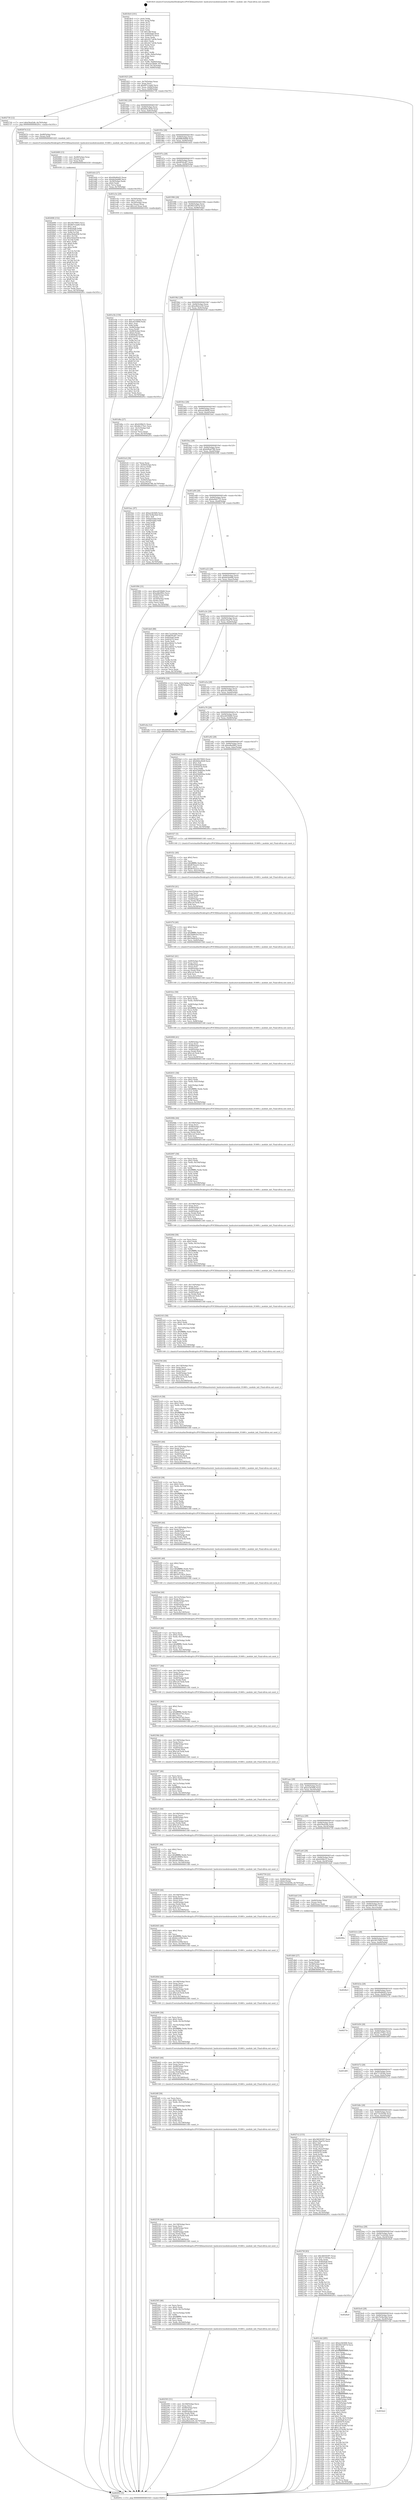 digraph "0x4018c0" {
  label = "0x4018c0 (/mnt/c/Users/mathe/Desktop/tcc/POCII/binaries/extr_hashcatsrcmodulesmodule_01460.c_module_init_Final-ollvm.out::main(0))"
  labelloc = "t"
  node[shape=record]

  Entry [label="",width=0.3,height=0.3,shape=circle,fillcolor=black,style=filled]
  "0x401925" [label="{
     0x401925 [29]\l
     | [instrs]\l
     &nbsp;&nbsp;0x401925 \<+3\>: mov -0x70(%rbp),%eax\l
     &nbsp;&nbsp;0x401928 \<+2\>: mov %eax,%ecx\l
     &nbsp;&nbsp;0x40192a \<+6\>: sub $0x807e3ab6,%ecx\l
     &nbsp;&nbsp;0x401930 \<+6\>: mov %eax,-0x84(%rbp)\l
     &nbsp;&nbsp;0x401936 \<+6\>: mov %ecx,-0x88(%rbp)\l
     &nbsp;&nbsp;0x40193c \<+6\>: je 0000000000402730 \<main+0xe70\>\l
  }"]
  "0x402730" [label="{
     0x402730 [12]\l
     | [instrs]\l
     &nbsp;&nbsp;0x402730 \<+7\>: movl $0xf36af2db,-0x70(%rbp)\l
     &nbsp;&nbsp;0x402737 \<+5\>: jmp 000000000040291c \<main+0x105c\>\l
  }"]
  "0x401942" [label="{
     0x401942 [28]\l
     | [instrs]\l
     &nbsp;&nbsp;0x401942 \<+5\>: jmp 0000000000401947 \<main+0x87\>\l
     &nbsp;&nbsp;0x401947 \<+6\>: mov -0x84(%rbp),%eax\l
     &nbsp;&nbsp;0x40194d \<+5\>: sub $0x844a3628,%eax\l
     &nbsp;&nbsp;0x401952 \<+6\>: mov %eax,-0x8c(%rbp)\l
     &nbsp;&nbsp;0x401958 \<+6\>: je 000000000040267d \<main+0xdbd\>\l
  }"]
  Exit [label="",width=0.3,height=0.3,shape=circle,fillcolor=black,style=filled,peripheries=2]
  "0x40267d" [label="{
     0x40267d [12]\l
     | [instrs]\l
     &nbsp;&nbsp;0x40267d \<+4\>: mov -0x48(%rbp),%rax\l
     &nbsp;&nbsp;0x402681 \<+3\>: mov (%rax),%rdi\l
     &nbsp;&nbsp;0x402684 \<+5\>: call 0000000000401420 \<module_init\>\l
     | [calls]\l
     &nbsp;&nbsp;0x401420 \{1\} (/mnt/c/Users/mathe/Desktop/tcc/POCII/binaries/extr_hashcatsrcmodulesmodule_01460.c_module_init_Final-ollvm.out::module_init)\l
  }"]
  "0x40195e" [label="{
     0x40195e [28]\l
     | [instrs]\l
     &nbsp;&nbsp;0x40195e \<+5\>: jmp 0000000000401963 \<main+0xa3\>\l
     &nbsp;&nbsp;0x401963 \<+6\>: mov -0x84(%rbp),%eax\l
     &nbsp;&nbsp;0x401969 \<+5\>: sub $0x88836008,%eax\l
     &nbsp;&nbsp;0x40196e \<+6\>: mov %eax,-0x90(%rbp)\l
     &nbsp;&nbsp;0x401974 \<+6\>: je 0000000000401dcb \<main+0x50b\>\l
  }"]
  "0x402698" [label="{
     0x402698 [152]\l
     | [instrs]\l
     &nbsp;&nbsp;0x402698 \<+5\>: mov $0x3937f003,%ecx\l
     &nbsp;&nbsp;0x40269d \<+5\>: mov $0x807e3ab6,%edx\l
     &nbsp;&nbsp;0x4026a2 \<+3\>: mov $0x1,%sil\l
     &nbsp;&nbsp;0x4026a5 \<+8\>: mov 0x4050a8,%r8d\l
     &nbsp;&nbsp;0x4026ad \<+8\>: mov 0x405070,%r9d\l
     &nbsp;&nbsp;0x4026b5 \<+3\>: mov %r8d,%r10d\l
     &nbsp;&nbsp;0x4026b8 \<+7\>: add $0xe5b4a058,%r10d\l
     &nbsp;&nbsp;0x4026bf \<+4\>: sub $0x1,%r10d\l
     &nbsp;&nbsp;0x4026c3 \<+7\>: sub $0xe5b4a058,%r10d\l
     &nbsp;&nbsp;0x4026ca \<+4\>: imul %r10d,%r8d\l
     &nbsp;&nbsp;0x4026ce \<+4\>: and $0x1,%r8d\l
     &nbsp;&nbsp;0x4026d2 \<+4\>: cmp $0x0,%r8d\l
     &nbsp;&nbsp;0x4026d6 \<+4\>: sete %r11b\l
     &nbsp;&nbsp;0x4026da \<+4\>: cmp $0xa,%r9d\l
     &nbsp;&nbsp;0x4026de \<+3\>: setl %bl\l
     &nbsp;&nbsp;0x4026e1 \<+3\>: mov %r11b,%r14b\l
     &nbsp;&nbsp;0x4026e4 \<+4\>: xor $0xff,%r14b\l
     &nbsp;&nbsp;0x4026e8 \<+3\>: mov %bl,%r15b\l
     &nbsp;&nbsp;0x4026eb \<+4\>: xor $0xff,%r15b\l
     &nbsp;&nbsp;0x4026ef \<+4\>: xor $0x1,%sil\l
     &nbsp;&nbsp;0x4026f3 \<+3\>: mov %r14b,%r12b\l
     &nbsp;&nbsp;0x4026f6 \<+4\>: and $0xff,%r12b\l
     &nbsp;&nbsp;0x4026fa \<+3\>: and %sil,%r11b\l
     &nbsp;&nbsp;0x4026fd \<+3\>: mov %r15b,%r13b\l
     &nbsp;&nbsp;0x402700 \<+4\>: and $0xff,%r13b\l
     &nbsp;&nbsp;0x402704 \<+3\>: and %sil,%bl\l
     &nbsp;&nbsp;0x402707 \<+3\>: or %r11b,%r12b\l
     &nbsp;&nbsp;0x40270a \<+3\>: or %bl,%r13b\l
     &nbsp;&nbsp;0x40270d \<+3\>: xor %r13b,%r12b\l
     &nbsp;&nbsp;0x402710 \<+3\>: or %r15b,%r14b\l
     &nbsp;&nbsp;0x402713 \<+4\>: xor $0xff,%r14b\l
     &nbsp;&nbsp;0x402717 \<+4\>: or $0x1,%sil\l
     &nbsp;&nbsp;0x40271b \<+3\>: and %sil,%r14b\l
     &nbsp;&nbsp;0x40271e \<+3\>: or %r14b,%r12b\l
     &nbsp;&nbsp;0x402721 \<+4\>: test $0x1,%r12b\l
     &nbsp;&nbsp;0x402725 \<+3\>: cmovne %edx,%ecx\l
     &nbsp;&nbsp;0x402728 \<+3\>: mov %ecx,-0x70(%rbp)\l
     &nbsp;&nbsp;0x40272b \<+5\>: jmp 000000000040291c \<main+0x105c\>\l
  }"]
  "0x401dcb" [label="{
     0x401dcb [27]\l
     | [instrs]\l
     &nbsp;&nbsp;0x401dcb \<+5\>: mov $0x40b46e63,%eax\l
     &nbsp;&nbsp;0x401dd0 \<+5\>: mov $0xbb2bd4f6,%ecx\l
     &nbsp;&nbsp;0x401dd5 \<+3\>: mov -0x30(%rbp),%edx\l
     &nbsp;&nbsp;0x401dd8 \<+3\>: cmp $0x0,%edx\l
     &nbsp;&nbsp;0x401ddb \<+3\>: cmove %ecx,%eax\l
     &nbsp;&nbsp;0x401dde \<+3\>: mov %eax,-0x70(%rbp)\l
     &nbsp;&nbsp;0x401de1 \<+5\>: jmp 000000000040291c \<main+0x105c\>\l
  }"]
  "0x40197a" [label="{
     0x40197a [28]\l
     | [instrs]\l
     &nbsp;&nbsp;0x40197a \<+5\>: jmp 000000000040197f \<main+0xbf\>\l
     &nbsp;&nbsp;0x40197f \<+6\>: mov -0x84(%rbp),%eax\l
     &nbsp;&nbsp;0x401985 \<+5\>: sub $0x8f59ca87,%eax\l
     &nbsp;&nbsp;0x40198a \<+6\>: mov %eax,-0x94(%rbp)\l
     &nbsp;&nbsp;0x401990 \<+6\>: je 0000000000401e3e \<main+0x57e\>\l
  }"]
  "0x402689" [label="{
     0x402689 [15]\l
     | [instrs]\l
     &nbsp;&nbsp;0x402689 \<+4\>: mov -0x48(%rbp),%rax\l
     &nbsp;&nbsp;0x40268d \<+3\>: mov (%rax),%rax\l
     &nbsp;&nbsp;0x402690 \<+3\>: mov %rax,%rdi\l
     &nbsp;&nbsp;0x402693 \<+5\>: call 0000000000401030 \<free@plt\>\l
     | [calls]\l
     &nbsp;&nbsp;0x401030 \{1\} (unknown)\l
  }"]
  "0x401e3e" [label="{
     0x401e3e [29]\l
     | [instrs]\l
     &nbsp;&nbsp;0x401e3e \<+4\>: mov -0x50(%rbp),%rax\l
     &nbsp;&nbsp;0x401e42 \<+6\>: movl $0x1,(%rax)\l
     &nbsp;&nbsp;0x401e48 \<+4\>: mov -0x50(%rbp),%rax\l
     &nbsp;&nbsp;0x401e4c \<+3\>: movslq (%rax),%rax\l
     &nbsp;&nbsp;0x401e4f \<+7\>: imul $0x1e0,%rax,%rdi\l
     &nbsp;&nbsp;0x401e56 \<+5\>: call 0000000000401050 \<malloc@plt\>\l
     | [calls]\l
     &nbsp;&nbsp;0x401050 \{1\} (unknown)\l
  }"]
  "0x401996" [label="{
     0x401996 [28]\l
     | [instrs]\l
     &nbsp;&nbsp;0x401996 \<+5\>: jmp 000000000040199b \<main+0xdb\>\l
     &nbsp;&nbsp;0x40199b \<+6\>: mov -0x84(%rbp),%eax\l
     &nbsp;&nbsp;0x4019a1 \<+5\>: sub $0x9623267d,%eax\l
     &nbsp;&nbsp;0x4019a6 \<+6\>: mov %eax,-0x98(%rbp)\l
     &nbsp;&nbsp;0x4019ac \<+6\>: je 0000000000401d6a \<main+0x4aa\>\l
  }"]
  "0x402593" [label="{
     0x402593 [51]\l
     | [instrs]\l
     &nbsp;&nbsp;0x402593 \<+6\>: mov -0x160(%rbp),%ecx\l
     &nbsp;&nbsp;0x402599 \<+3\>: imul %eax,%ecx\l
     &nbsp;&nbsp;0x40259c \<+4\>: mov -0x48(%rbp),%rsi\l
     &nbsp;&nbsp;0x4025a0 \<+3\>: mov (%rsi),%rsi\l
     &nbsp;&nbsp;0x4025a3 \<+4\>: mov -0x40(%rbp),%rdi\l
     &nbsp;&nbsp;0x4025a7 \<+3\>: movslq (%rdi),%rdi\l
     &nbsp;&nbsp;0x4025aa \<+7\>: imul $0x1e0,%rdi,%rdi\l
     &nbsp;&nbsp;0x4025b1 \<+3\>: add %rdi,%rsi\l
     &nbsp;&nbsp;0x4025b4 \<+6\>: mov %ecx,0x1d8(%rsi)\l
     &nbsp;&nbsp;0x4025ba \<+7\>: movl $0xa9b2e220,-0x70(%rbp)\l
     &nbsp;&nbsp;0x4025c1 \<+5\>: jmp 000000000040291c \<main+0x105c\>\l
  }"]
  "0x401d6a" [label="{
     0x401d6a [27]\l
     | [instrs]\l
     &nbsp;&nbsp;0x401d6a \<+5\>: mov $0x4208e51,%eax\l
     &nbsp;&nbsp;0x401d6f \<+5\>: mov $0x4bc379a1,%ecx\l
     &nbsp;&nbsp;0x401d74 \<+3\>: mov -0x31(%rbp),%dl\l
     &nbsp;&nbsp;0x401d77 \<+3\>: test $0x1,%dl\l
     &nbsp;&nbsp;0x401d7a \<+3\>: cmovne %ecx,%eax\l
     &nbsp;&nbsp;0x401d7d \<+3\>: mov %eax,-0x70(%rbp)\l
     &nbsp;&nbsp;0x401d80 \<+5\>: jmp 000000000040291c \<main+0x105c\>\l
  }"]
  "0x4019b2" [label="{
     0x4019b2 [28]\l
     | [instrs]\l
     &nbsp;&nbsp;0x4019b2 \<+5\>: jmp 00000000004019b7 \<main+0xf7\>\l
     &nbsp;&nbsp;0x4019b7 \<+6\>: mov -0x84(%rbp),%eax\l
     &nbsp;&nbsp;0x4019bd \<+5\>: sub $0xa9b2e220,%eax\l
     &nbsp;&nbsp;0x4019c2 \<+6\>: mov %eax,-0x9c(%rbp)\l
     &nbsp;&nbsp;0x4019c8 \<+6\>: je 00000000004025c6 \<main+0xd06\>\l
  }"]
  "0x402565" [label="{
     0x402565 [46]\l
     | [instrs]\l
     &nbsp;&nbsp;0x402565 \<+2\>: xor %ecx,%ecx\l
     &nbsp;&nbsp;0x402567 \<+5\>: mov $0x2,%edx\l
     &nbsp;&nbsp;0x40256c \<+6\>: mov %edx,-0x15c(%rbp)\l
     &nbsp;&nbsp;0x402572 \<+1\>: cltd\l
     &nbsp;&nbsp;0x402573 \<+7\>: mov -0x15c(%rbp),%r8d\l
     &nbsp;&nbsp;0x40257a \<+3\>: idiv %r8d\l
     &nbsp;&nbsp;0x40257d \<+6\>: imul $0xfffffffe,%edx,%edx\l
     &nbsp;&nbsp;0x402583 \<+3\>: sub $0x1,%ecx\l
     &nbsp;&nbsp;0x402586 \<+2\>: sub %ecx,%edx\l
     &nbsp;&nbsp;0x402588 \<+6\>: mov %edx,-0x160(%rbp)\l
     &nbsp;&nbsp;0x40258e \<+5\>: call 0000000000401160 \<next_i\>\l
     | [calls]\l
     &nbsp;&nbsp;0x401160 \{1\} (/mnt/c/Users/mathe/Desktop/tcc/POCII/binaries/extr_hashcatsrcmodulesmodule_01460.c_module_init_Final-ollvm.out::next_i)\l
  }"]
  "0x4025c6" [label="{
     0x4025c6 [39]\l
     | [instrs]\l
     &nbsp;&nbsp;0x4025c6 \<+2\>: xor %eax,%eax\l
     &nbsp;&nbsp;0x4025c8 \<+4\>: mov -0x40(%rbp),%rcx\l
     &nbsp;&nbsp;0x4025cc \<+2\>: mov (%rcx),%edx\l
     &nbsp;&nbsp;0x4025ce \<+2\>: mov %eax,%esi\l
     &nbsp;&nbsp;0x4025d0 \<+2\>: sub %edx,%esi\l
     &nbsp;&nbsp;0x4025d2 \<+2\>: mov %eax,%edx\l
     &nbsp;&nbsp;0x4025d4 \<+3\>: sub $0x1,%edx\l
     &nbsp;&nbsp;0x4025d7 \<+2\>: add %edx,%esi\l
     &nbsp;&nbsp;0x4025d9 \<+2\>: sub %esi,%eax\l
     &nbsp;&nbsp;0x4025db \<+4\>: mov -0x40(%rbp),%rcx\l
     &nbsp;&nbsp;0x4025df \<+2\>: mov %eax,(%rcx)\l
     &nbsp;&nbsp;0x4025e1 \<+7\>: movl $0xb06a6788,-0x70(%rbp)\l
     &nbsp;&nbsp;0x4025e8 \<+5\>: jmp 000000000040291c \<main+0x105c\>\l
  }"]
  "0x4019ce" [label="{
     0x4019ce [28]\l
     | [instrs]\l
     &nbsp;&nbsp;0x4019ce \<+5\>: jmp 00000000004019d3 \<main+0x113\>\l
     &nbsp;&nbsp;0x4019d3 \<+6\>: mov -0x84(%rbp),%eax\l
     &nbsp;&nbsp;0x4019d9 \<+5\>: sub $0xaae5fb09,%eax\l
     &nbsp;&nbsp;0x4019de \<+6\>: mov %eax,-0xa0(%rbp)\l
     &nbsp;&nbsp;0x4019e4 \<+6\>: je 0000000000401bec \<main+0x32c\>\l
  }"]
  "0x402539" [label="{
     0x402539 [44]\l
     | [instrs]\l
     &nbsp;&nbsp;0x402539 \<+6\>: mov -0x158(%rbp),%ecx\l
     &nbsp;&nbsp;0x40253f \<+3\>: imul %eax,%ecx\l
     &nbsp;&nbsp;0x402542 \<+4\>: mov -0x48(%rbp),%rsi\l
     &nbsp;&nbsp;0x402546 \<+3\>: mov (%rsi),%rsi\l
     &nbsp;&nbsp;0x402549 \<+4\>: mov -0x40(%rbp),%rdi\l
     &nbsp;&nbsp;0x40254d \<+3\>: movslq (%rdi),%rdi\l
     &nbsp;&nbsp;0x402550 \<+7\>: imul $0x1e0,%rdi,%rdi\l
     &nbsp;&nbsp;0x402557 \<+3\>: add %rdi,%rsi\l
     &nbsp;&nbsp;0x40255a \<+6\>: mov %ecx,0x1d4(%rsi)\l
     &nbsp;&nbsp;0x402560 \<+5\>: call 0000000000401160 \<next_i\>\l
     | [calls]\l
     &nbsp;&nbsp;0x401160 \{1\} (/mnt/c/Users/mathe/Desktop/tcc/POCII/binaries/extr_hashcatsrcmodulesmodule_01460.c_module_init_Final-ollvm.out::next_i)\l
  }"]
  "0x401bec" [label="{
     0x401bec [97]\l
     | [instrs]\l
     &nbsp;&nbsp;0x401bec \<+5\>: mov $0xee3b56f4,%eax\l
     &nbsp;&nbsp;0x401bf1 \<+5\>: mov $0x7b36a5bd,%ecx\l
     &nbsp;&nbsp;0x401bf6 \<+2\>: mov $0x1,%dl\l
     &nbsp;&nbsp;0x401bf8 \<+4\>: mov -0x6a(%rbp),%sil\l
     &nbsp;&nbsp;0x401bfc \<+4\>: mov -0x69(%rbp),%dil\l
     &nbsp;&nbsp;0x401c00 \<+3\>: mov %sil,%r8b\l
     &nbsp;&nbsp;0x401c03 \<+4\>: xor $0xff,%r8b\l
     &nbsp;&nbsp;0x401c07 \<+3\>: mov %dil,%r9b\l
     &nbsp;&nbsp;0x401c0a \<+4\>: xor $0xff,%r9b\l
     &nbsp;&nbsp;0x401c0e \<+3\>: xor $0x1,%dl\l
     &nbsp;&nbsp;0x401c11 \<+3\>: mov %r8b,%r10b\l
     &nbsp;&nbsp;0x401c14 \<+4\>: and $0xff,%r10b\l
     &nbsp;&nbsp;0x401c18 \<+3\>: and %dl,%sil\l
     &nbsp;&nbsp;0x401c1b \<+3\>: mov %r9b,%r11b\l
     &nbsp;&nbsp;0x401c1e \<+4\>: and $0xff,%r11b\l
     &nbsp;&nbsp;0x401c22 \<+3\>: and %dl,%dil\l
     &nbsp;&nbsp;0x401c25 \<+3\>: or %sil,%r10b\l
     &nbsp;&nbsp;0x401c28 \<+3\>: or %dil,%r11b\l
     &nbsp;&nbsp;0x401c2b \<+3\>: xor %r11b,%r10b\l
     &nbsp;&nbsp;0x401c2e \<+3\>: or %r9b,%r8b\l
     &nbsp;&nbsp;0x401c31 \<+4\>: xor $0xff,%r8b\l
     &nbsp;&nbsp;0x401c35 \<+3\>: or $0x1,%dl\l
     &nbsp;&nbsp;0x401c38 \<+3\>: and %dl,%r8b\l
     &nbsp;&nbsp;0x401c3b \<+3\>: or %r8b,%r10b\l
     &nbsp;&nbsp;0x401c3e \<+4\>: test $0x1,%r10b\l
     &nbsp;&nbsp;0x401c42 \<+3\>: cmovne %ecx,%eax\l
     &nbsp;&nbsp;0x401c45 \<+3\>: mov %eax,-0x70(%rbp)\l
     &nbsp;&nbsp;0x401c48 \<+5\>: jmp 000000000040291c \<main+0x105c\>\l
  }"]
  "0x4019ea" [label="{
     0x4019ea [28]\l
     | [instrs]\l
     &nbsp;&nbsp;0x4019ea \<+5\>: jmp 00000000004019ef \<main+0x12f\>\l
     &nbsp;&nbsp;0x4019ef \<+6\>: mov -0x84(%rbp),%eax\l
     &nbsp;&nbsp;0x4019f5 \<+5\>: sub $0xb06a6788,%eax\l
     &nbsp;&nbsp;0x4019fa \<+6\>: mov %eax,-0xa4(%rbp)\l
     &nbsp;&nbsp;0x401a00 \<+6\>: je 0000000000401f06 \<main+0x646\>\l
  }"]
  "0x40291c" [label="{
     0x40291c [5]\l
     | [instrs]\l
     &nbsp;&nbsp;0x40291c \<+5\>: jmp 0000000000401925 \<main+0x65\>\l
  }"]
  "0x4018c0" [label="{
     0x4018c0 [101]\l
     | [instrs]\l
     &nbsp;&nbsp;0x4018c0 \<+1\>: push %rbp\l
     &nbsp;&nbsp;0x4018c1 \<+3\>: mov %rsp,%rbp\l
     &nbsp;&nbsp;0x4018c4 \<+2\>: push %r15\l
     &nbsp;&nbsp;0x4018c6 \<+2\>: push %r14\l
     &nbsp;&nbsp;0x4018c8 \<+2\>: push %r13\l
     &nbsp;&nbsp;0x4018ca \<+2\>: push %r12\l
     &nbsp;&nbsp;0x4018cc \<+1\>: push %rbx\l
     &nbsp;&nbsp;0x4018cd \<+7\>: sub $0x148,%rsp\l
     &nbsp;&nbsp;0x4018d4 \<+7\>: mov 0x4050a8,%eax\l
     &nbsp;&nbsp;0x4018db \<+7\>: mov 0x405070,%ecx\l
     &nbsp;&nbsp;0x4018e2 \<+2\>: mov %eax,%edx\l
     &nbsp;&nbsp;0x4018e4 \<+6\>: add $0x2d17a63b,%edx\l
     &nbsp;&nbsp;0x4018ea \<+3\>: sub $0x1,%edx\l
     &nbsp;&nbsp;0x4018ed \<+6\>: sub $0x2d17a63b,%edx\l
     &nbsp;&nbsp;0x4018f3 \<+3\>: imul %edx,%eax\l
     &nbsp;&nbsp;0x4018f6 \<+3\>: and $0x1,%eax\l
     &nbsp;&nbsp;0x4018f9 \<+3\>: cmp $0x0,%eax\l
     &nbsp;&nbsp;0x4018fc \<+4\>: sete %r8b\l
     &nbsp;&nbsp;0x401900 \<+4\>: and $0x1,%r8b\l
     &nbsp;&nbsp;0x401904 \<+4\>: mov %r8b,-0x6a(%rbp)\l
     &nbsp;&nbsp;0x401908 \<+3\>: cmp $0xa,%ecx\l
     &nbsp;&nbsp;0x40190b \<+4\>: setl %r8b\l
     &nbsp;&nbsp;0x40190f \<+4\>: and $0x1,%r8b\l
     &nbsp;&nbsp;0x401913 \<+4\>: mov %r8b,-0x69(%rbp)\l
     &nbsp;&nbsp;0x401917 \<+7\>: movl $0xaae5fb09,-0x70(%rbp)\l
     &nbsp;&nbsp;0x40191e \<+3\>: mov %edi,-0x74(%rbp)\l
     &nbsp;&nbsp;0x401921 \<+4\>: mov %rsi,-0x80(%rbp)\l
  }"]
  "0x4024ff" [label="{
     0x4024ff [58]\l
     | [instrs]\l
     &nbsp;&nbsp;0x4024ff \<+2\>: xor %ecx,%ecx\l
     &nbsp;&nbsp;0x402501 \<+5\>: mov $0x2,%edx\l
     &nbsp;&nbsp;0x402506 \<+6\>: mov %edx,-0x154(%rbp)\l
     &nbsp;&nbsp;0x40250c \<+1\>: cltd\l
     &nbsp;&nbsp;0x40250d \<+7\>: mov -0x154(%rbp),%r8d\l
     &nbsp;&nbsp;0x402514 \<+3\>: idiv %r8d\l
     &nbsp;&nbsp;0x402517 \<+6\>: imul $0xfffffffe,%edx,%edx\l
     &nbsp;&nbsp;0x40251d \<+3\>: mov %ecx,%r9d\l
     &nbsp;&nbsp;0x402520 \<+3\>: sub %edx,%r9d\l
     &nbsp;&nbsp;0x402523 \<+2\>: mov %ecx,%edx\l
     &nbsp;&nbsp;0x402525 \<+3\>: sub $0x1,%edx\l
     &nbsp;&nbsp;0x402528 \<+3\>: add %edx,%r9d\l
     &nbsp;&nbsp;0x40252b \<+3\>: sub %r9d,%ecx\l
     &nbsp;&nbsp;0x40252e \<+6\>: mov %ecx,-0x158(%rbp)\l
     &nbsp;&nbsp;0x402534 \<+5\>: call 0000000000401160 \<next_i\>\l
     | [calls]\l
     &nbsp;&nbsp;0x401160 \{1\} (/mnt/c/Users/mathe/Desktop/tcc/POCII/binaries/extr_hashcatsrcmodulesmodule_01460.c_module_init_Final-ollvm.out::next_i)\l
  }"]
  "0x401f06" [label="{
     0x401f06 [33]\l
     | [instrs]\l
     &nbsp;&nbsp;0x401f06 \<+5\>: mov $0xed450b60,%eax\l
     &nbsp;&nbsp;0x401f0b \<+5\>: mov $0xedbef962,%ecx\l
     &nbsp;&nbsp;0x401f10 \<+4\>: mov -0x40(%rbp),%rdx\l
     &nbsp;&nbsp;0x401f14 \<+2\>: mov (%rdx),%esi\l
     &nbsp;&nbsp;0x401f16 \<+4\>: mov -0x50(%rbp),%rdx\l
     &nbsp;&nbsp;0x401f1a \<+2\>: cmp (%rdx),%esi\l
     &nbsp;&nbsp;0x401f1c \<+3\>: cmovl %ecx,%eax\l
     &nbsp;&nbsp;0x401f1f \<+3\>: mov %eax,-0x70(%rbp)\l
     &nbsp;&nbsp;0x401f22 \<+5\>: jmp 000000000040291c \<main+0x105c\>\l
  }"]
  "0x401a06" [label="{
     0x401a06 [28]\l
     | [instrs]\l
     &nbsp;&nbsp;0x401a06 \<+5\>: jmp 0000000000401a0b \<main+0x14b\>\l
     &nbsp;&nbsp;0x401a0b \<+6\>: mov -0x84(%rbp),%eax\l
     &nbsp;&nbsp;0x401a11 \<+5\>: sub $0xba9d2735,%eax\l
     &nbsp;&nbsp;0x401a16 \<+6\>: mov %eax,-0xa8(%rbp)\l
     &nbsp;&nbsp;0x401a1c \<+6\>: je 0000000000402748 \<main+0xe88\>\l
  }"]
  "0x4024d3" [label="{
     0x4024d3 [44]\l
     | [instrs]\l
     &nbsp;&nbsp;0x4024d3 \<+6\>: mov -0x150(%rbp),%ecx\l
     &nbsp;&nbsp;0x4024d9 \<+3\>: imul %eax,%ecx\l
     &nbsp;&nbsp;0x4024dc \<+4\>: mov -0x48(%rbp),%rsi\l
     &nbsp;&nbsp;0x4024e0 \<+3\>: mov (%rsi),%rsi\l
     &nbsp;&nbsp;0x4024e3 \<+4\>: mov -0x40(%rbp),%rdi\l
     &nbsp;&nbsp;0x4024e7 \<+3\>: movslq (%rdi),%rdi\l
     &nbsp;&nbsp;0x4024ea \<+7\>: imul $0x1e0,%rdi,%rdi\l
     &nbsp;&nbsp;0x4024f1 \<+3\>: add %rdi,%rsi\l
     &nbsp;&nbsp;0x4024f4 \<+6\>: mov %ecx,0x1d0(%rsi)\l
     &nbsp;&nbsp;0x4024fa \<+5\>: call 0000000000401160 \<next_i\>\l
     | [calls]\l
     &nbsp;&nbsp;0x401160 \{1\} (/mnt/c/Users/mathe/Desktop/tcc/POCII/binaries/extr_hashcatsrcmodulesmodule_01460.c_module_init_Final-ollvm.out::next_i)\l
  }"]
  "0x402748" [label="{
     0x402748\l
  }", style=dashed]
  "0x401a22" [label="{
     0x401a22 [28]\l
     | [instrs]\l
     &nbsp;&nbsp;0x401a22 \<+5\>: jmp 0000000000401a27 \<main+0x167\>\l
     &nbsp;&nbsp;0x401a27 \<+6\>: mov -0x84(%rbp),%eax\l
     &nbsp;&nbsp;0x401a2d \<+5\>: sub $0xbb2bd4f6,%eax\l
     &nbsp;&nbsp;0x401a32 \<+6\>: mov %eax,-0xac(%rbp)\l
     &nbsp;&nbsp;0x401a38 \<+6\>: je 0000000000401de6 \<main+0x526\>\l
  }"]
  "0x402499" [label="{
     0x402499 [58]\l
     | [instrs]\l
     &nbsp;&nbsp;0x402499 \<+2\>: xor %ecx,%ecx\l
     &nbsp;&nbsp;0x40249b \<+5\>: mov $0x2,%edx\l
     &nbsp;&nbsp;0x4024a0 \<+6\>: mov %edx,-0x14c(%rbp)\l
     &nbsp;&nbsp;0x4024a6 \<+1\>: cltd\l
     &nbsp;&nbsp;0x4024a7 \<+7\>: mov -0x14c(%rbp),%r8d\l
     &nbsp;&nbsp;0x4024ae \<+3\>: idiv %r8d\l
     &nbsp;&nbsp;0x4024b1 \<+6\>: imul $0xfffffffe,%edx,%edx\l
     &nbsp;&nbsp;0x4024b7 \<+3\>: mov %ecx,%r9d\l
     &nbsp;&nbsp;0x4024ba \<+3\>: sub %edx,%r9d\l
     &nbsp;&nbsp;0x4024bd \<+2\>: mov %ecx,%edx\l
     &nbsp;&nbsp;0x4024bf \<+3\>: sub $0x1,%edx\l
     &nbsp;&nbsp;0x4024c2 \<+3\>: add %edx,%r9d\l
     &nbsp;&nbsp;0x4024c5 \<+3\>: sub %r9d,%ecx\l
     &nbsp;&nbsp;0x4024c8 \<+6\>: mov %ecx,-0x150(%rbp)\l
     &nbsp;&nbsp;0x4024ce \<+5\>: call 0000000000401160 \<next_i\>\l
     | [calls]\l
     &nbsp;&nbsp;0x401160 \{1\} (/mnt/c/Users/mathe/Desktop/tcc/POCII/binaries/extr_hashcatsrcmodulesmodule_01460.c_module_init_Final-ollvm.out::next_i)\l
  }"]
  "0x401de6" [label="{
     0x401de6 [88]\l
     | [instrs]\l
     &nbsp;&nbsp;0x401de6 \<+5\>: mov $0x71e2d244,%eax\l
     &nbsp;&nbsp;0x401deb \<+5\>: mov $0x8f59ca87,%ecx\l
     &nbsp;&nbsp;0x401df0 \<+7\>: mov 0x4050a8,%edx\l
     &nbsp;&nbsp;0x401df7 \<+7\>: mov 0x405070,%esi\l
     &nbsp;&nbsp;0x401dfe \<+2\>: mov %edx,%edi\l
     &nbsp;&nbsp;0x401e00 \<+6\>: sub $0xcd4b4c7a,%edi\l
     &nbsp;&nbsp;0x401e06 \<+3\>: sub $0x1,%edi\l
     &nbsp;&nbsp;0x401e09 \<+6\>: add $0xcd4b4c7a,%edi\l
     &nbsp;&nbsp;0x401e0f \<+3\>: imul %edi,%edx\l
     &nbsp;&nbsp;0x401e12 \<+3\>: and $0x1,%edx\l
     &nbsp;&nbsp;0x401e15 \<+3\>: cmp $0x0,%edx\l
     &nbsp;&nbsp;0x401e18 \<+4\>: sete %r8b\l
     &nbsp;&nbsp;0x401e1c \<+3\>: cmp $0xa,%esi\l
     &nbsp;&nbsp;0x401e1f \<+4\>: setl %r9b\l
     &nbsp;&nbsp;0x401e23 \<+3\>: mov %r8b,%r10b\l
     &nbsp;&nbsp;0x401e26 \<+3\>: and %r9b,%r10b\l
     &nbsp;&nbsp;0x401e29 \<+3\>: xor %r9b,%r8b\l
     &nbsp;&nbsp;0x401e2c \<+3\>: or %r8b,%r10b\l
     &nbsp;&nbsp;0x401e2f \<+4\>: test $0x1,%r10b\l
     &nbsp;&nbsp;0x401e33 \<+3\>: cmovne %ecx,%eax\l
     &nbsp;&nbsp;0x401e36 \<+3\>: mov %eax,-0x70(%rbp)\l
     &nbsp;&nbsp;0x401e39 \<+5\>: jmp 000000000040291c \<main+0x105c\>\l
  }"]
  "0x401a3e" [label="{
     0x401a3e [28]\l
     | [instrs]\l
     &nbsp;&nbsp;0x401a3e \<+5\>: jmp 0000000000401a43 \<main+0x183\>\l
     &nbsp;&nbsp;0x401a43 \<+6\>: mov -0x84(%rbp),%eax\l
     &nbsp;&nbsp;0x401a49 \<+5\>: sub $0xbc59ad76,%eax\l
     &nbsp;&nbsp;0x401a4e \<+6\>: mov %eax,-0xb0(%rbp)\l
     &nbsp;&nbsp;0x401a54 \<+6\>: je 000000000040285b \<main+0xf9b\>\l
  }"]
  "0x40246d" [label="{
     0x40246d [44]\l
     | [instrs]\l
     &nbsp;&nbsp;0x40246d \<+6\>: mov -0x148(%rbp),%ecx\l
     &nbsp;&nbsp;0x402473 \<+3\>: imul %eax,%ecx\l
     &nbsp;&nbsp;0x402476 \<+4\>: mov -0x48(%rbp),%rsi\l
     &nbsp;&nbsp;0x40247a \<+3\>: mov (%rsi),%rsi\l
     &nbsp;&nbsp;0x40247d \<+4\>: mov -0x40(%rbp),%rdi\l
     &nbsp;&nbsp;0x402481 \<+3\>: movslq (%rdi),%rdi\l
     &nbsp;&nbsp;0x402484 \<+7\>: imul $0x1e0,%rdi,%rdi\l
     &nbsp;&nbsp;0x40248b \<+3\>: add %rdi,%rsi\l
     &nbsp;&nbsp;0x40248e \<+6\>: mov %ecx,0x198(%rsi)\l
     &nbsp;&nbsp;0x402494 \<+5\>: call 0000000000401160 \<next_i\>\l
     | [calls]\l
     &nbsp;&nbsp;0x401160 \{1\} (/mnt/c/Users/mathe/Desktop/tcc/POCII/binaries/extr_hashcatsrcmodulesmodule_01460.c_module_init_Final-ollvm.out::next_i)\l
  }"]
  "0x40285b" [label="{
     0x40285b [18]\l
     | [instrs]\l
     &nbsp;&nbsp;0x40285b \<+3\>: mov -0x2c(%rbp),%eax\l
     &nbsp;&nbsp;0x40285e \<+4\>: lea -0x28(%rbp),%rsp\l
     &nbsp;&nbsp;0x402862 \<+1\>: pop %rbx\l
     &nbsp;&nbsp;0x402863 \<+2\>: pop %r12\l
     &nbsp;&nbsp;0x402865 \<+2\>: pop %r13\l
     &nbsp;&nbsp;0x402867 \<+2\>: pop %r14\l
     &nbsp;&nbsp;0x402869 \<+2\>: pop %r15\l
     &nbsp;&nbsp;0x40286b \<+1\>: pop %rbp\l
     &nbsp;&nbsp;0x40286c \<+1\>: ret\l
  }"]
  "0x401a5a" [label="{
     0x401a5a [28]\l
     | [instrs]\l
     &nbsp;&nbsp;0x401a5a \<+5\>: jmp 0000000000401a5f \<main+0x19f\>\l
     &nbsp;&nbsp;0x401a5f \<+6\>: mov -0x84(%rbp),%eax\l
     &nbsp;&nbsp;0x401a65 \<+5\>: sub $0xc65c906f,%eax\l
     &nbsp;&nbsp;0x401a6a \<+6\>: mov %eax,-0xb4(%rbp)\l
     &nbsp;&nbsp;0x401a70 \<+6\>: je 0000000000401efa \<main+0x63a\>\l
  }"]
  "0x402445" [label="{
     0x402445 [40]\l
     | [instrs]\l
     &nbsp;&nbsp;0x402445 \<+5\>: mov $0x2,%ecx\l
     &nbsp;&nbsp;0x40244a \<+1\>: cltd\l
     &nbsp;&nbsp;0x40244b \<+2\>: idiv %ecx\l
     &nbsp;&nbsp;0x40244d \<+6\>: imul $0xfffffffe,%edx,%ecx\l
     &nbsp;&nbsp;0x402453 \<+6\>: sub $0xfecce0fd,%ecx\l
     &nbsp;&nbsp;0x402459 \<+3\>: add $0x1,%ecx\l
     &nbsp;&nbsp;0x40245c \<+6\>: add $0xfecce0fd,%ecx\l
     &nbsp;&nbsp;0x402462 \<+6\>: mov %ecx,-0x148(%rbp)\l
     &nbsp;&nbsp;0x402468 \<+5\>: call 0000000000401160 \<next_i\>\l
     | [calls]\l
     &nbsp;&nbsp;0x401160 \{1\} (/mnt/c/Users/mathe/Desktop/tcc/POCII/binaries/extr_hashcatsrcmodulesmodule_01460.c_module_init_Final-ollvm.out::next_i)\l
  }"]
  "0x401efa" [label="{
     0x401efa [12]\l
     | [instrs]\l
     &nbsp;&nbsp;0x401efa \<+7\>: movl $0xb06a6788,-0x70(%rbp)\l
     &nbsp;&nbsp;0x401f01 \<+5\>: jmp 000000000040291c \<main+0x105c\>\l
  }"]
  "0x401a76" [label="{
     0x401a76 [28]\l
     | [instrs]\l
     &nbsp;&nbsp;0x401a76 \<+5\>: jmp 0000000000401a7b \<main+0x1bb\>\l
     &nbsp;&nbsp;0x401a7b \<+6\>: mov -0x84(%rbp),%eax\l
     &nbsp;&nbsp;0x401a81 \<+5\>: sub $0xed450b60,%eax\l
     &nbsp;&nbsp;0x401a86 \<+6\>: mov %eax,-0xb8(%rbp)\l
     &nbsp;&nbsp;0x401a8c \<+6\>: je 00000000004025ed \<main+0xd2d\>\l
  }"]
  "0x402419" [label="{
     0x402419 [44]\l
     | [instrs]\l
     &nbsp;&nbsp;0x402419 \<+6\>: mov -0x144(%rbp),%ecx\l
     &nbsp;&nbsp;0x40241f \<+3\>: imul %eax,%ecx\l
     &nbsp;&nbsp;0x402422 \<+4\>: mov -0x48(%rbp),%rsi\l
     &nbsp;&nbsp;0x402426 \<+3\>: mov (%rsi),%rsi\l
     &nbsp;&nbsp;0x402429 \<+4\>: mov -0x40(%rbp),%rdi\l
     &nbsp;&nbsp;0x40242d \<+3\>: movslq (%rdi),%rdi\l
     &nbsp;&nbsp;0x402430 \<+7\>: imul $0x1e0,%rdi,%rdi\l
     &nbsp;&nbsp;0x402437 \<+3\>: add %rdi,%rsi\l
     &nbsp;&nbsp;0x40243a \<+6\>: mov %ecx,0x194(%rsi)\l
     &nbsp;&nbsp;0x402440 \<+5\>: call 0000000000401160 \<next_i\>\l
     | [calls]\l
     &nbsp;&nbsp;0x401160 \{1\} (/mnt/c/Users/mathe/Desktop/tcc/POCII/binaries/extr_hashcatsrcmodulesmodule_01460.c_module_init_Final-ollvm.out::next_i)\l
  }"]
  "0x4025ed" [label="{
     0x4025ed [144]\l
     | [instrs]\l
     &nbsp;&nbsp;0x4025ed \<+5\>: mov $0x3937f003,%eax\l
     &nbsp;&nbsp;0x4025f2 \<+5\>: mov $0x844a3628,%ecx\l
     &nbsp;&nbsp;0x4025f7 \<+2\>: mov $0x1,%dl\l
     &nbsp;&nbsp;0x4025f9 \<+7\>: mov 0x4050a8,%esi\l
     &nbsp;&nbsp;0x402600 \<+7\>: mov 0x405070,%edi\l
     &nbsp;&nbsp;0x402607 \<+3\>: mov %esi,%r8d\l
     &nbsp;&nbsp;0x40260a \<+7\>: add $0x43b682ba,%r8d\l
     &nbsp;&nbsp;0x402611 \<+4\>: sub $0x1,%r8d\l
     &nbsp;&nbsp;0x402615 \<+7\>: sub $0x43b682ba,%r8d\l
     &nbsp;&nbsp;0x40261c \<+4\>: imul %r8d,%esi\l
     &nbsp;&nbsp;0x402620 \<+3\>: and $0x1,%esi\l
     &nbsp;&nbsp;0x402623 \<+3\>: cmp $0x0,%esi\l
     &nbsp;&nbsp;0x402626 \<+4\>: sete %r9b\l
     &nbsp;&nbsp;0x40262a \<+3\>: cmp $0xa,%edi\l
     &nbsp;&nbsp;0x40262d \<+4\>: setl %r10b\l
     &nbsp;&nbsp;0x402631 \<+3\>: mov %r9b,%r11b\l
     &nbsp;&nbsp;0x402634 \<+4\>: xor $0xff,%r11b\l
     &nbsp;&nbsp;0x402638 \<+3\>: mov %r10b,%bl\l
     &nbsp;&nbsp;0x40263b \<+3\>: xor $0xff,%bl\l
     &nbsp;&nbsp;0x40263e \<+3\>: xor $0x1,%dl\l
     &nbsp;&nbsp;0x402641 \<+3\>: mov %r11b,%r14b\l
     &nbsp;&nbsp;0x402644 \<+4\>: and $0xff,%r14b\l
     &nbsp;&nbsp;0x402648 \<+3\>: and %dl,%r9b\l
     &nbsp;&nbsp;0x40264b \<+3\>: mov %bl,%r15b\l
     &nbsp;&nbsp;0x40264e \<+4\>: and $0xff,%r15b\l
     &nbsp;&nbsp;0x402652 \<+3\>: and %dl,%r10b\l
     &nbsp;&nbsp;0x402655 \<+3\>: or %r9b,%r14b\l
     &nbsp;&nbsp;0x402658 \<+3\>: or %r10b,%r15b\l
     &nbsp;&nbsp;0x40265b \<+3\>: xor %r15b,%r14b\l
     &nbsp;&nbsp;0x40265e \<+3\>: or %bl,%r11b\l
     &nbsp;&nbsp;0x402661 \<+4\>: xor $0xff,%r11b\l
     &nbsp;&nbsp;0x402665 \<+3\>: or $0x1,%dl\l
     &nbsp;&nbsp;0x402668 \<+3\>: and %dl,%r11b\l
     &nbsp;&nbsp;0x40266b \<+3\>: or %r11b,%r14b\l
     &nbsp;&nbsp;0x40266e \<+4\>: test $0x1,%r14b\l
     &nbsp;&nbsp;0x402672 \<+3\>: cmovne %ecx,%eax\l
     &nbsp;&nbsp;0x402675 \<+3\>: mov %eax,-0x70(%rbp)\l
     &nbsp;&nbsp;0x402678 \<+5\>: jmp 000000000040291c \<main+0x105c\>\l
  }"]
  "0x401a92" [label="{
     0x401a92 [28]\l
     | [instrs]\l
     &nbsp;&nbsp;0x401a92 \<+5\>: jmp 0000000000401a97 \<main+0x1d7\>\l
     &nbsp;&nbsp;0x401a97 \<+6\>: mov -0x84(%rbp),%eax\l
     &nbsp;&nbsp;0x401a9d \<+5\>: sub $0xedbef962,%eax\l
     &nbsp;&nbsp;0x401aa2 \<+6\>: mov %eax,-0xbc(%rbp)\l
     &nbsp;&nbsp;0x401aa8 \<+6\>: je 0000000000401f27 \<main+0x667\>\l
  }"]
  "0x4023f1" [label="{
     0x4023f1 [40]\l
     | [instrs]\l
     &nbsp;&nbsp;0x4023f1 \<+5\>: mov $0x2,%ecx\l
     &nbsp;&nbsp;0x4023f6 \<+1\>: cltd\l
     &nbsp;&nbsp;0x4023f7 \<+2\>: idiv %ecx\l
     &nbsp;&nbsp;0x4023f9 \<+6\>: imul $0xfffffffe,%edx,%ecx\l
     &nbsp;&nbsp;0x4023ff \<+6\>: sub $0xdf338482,%ecx\l
     &nbsp;&nbsp;0x402405 \<+3\>: add $0x1,%ecx\l
     &nbsp;&nbsp;0x402408 \<+6\>: add $0xdf338482,%ecx\l
     &nbsp;&nbsp;0x40240e \<+6\>: mov %ecx,-0x144(%rbp)\l
     &nbsp;&nbsp;0x402414 \<+5\>: call 0000000000401160 \<next_i\>\l
     | [calls]\l
     &nbsp;&nbsp;0x401160 \{1\} (/mnt/c/Users/mathe/Desktop/tcc/POCII/binaries/extr_hashcatsrcmodulesmodule_01460.c_module_init_Final-ollvm.out::next_i)\l
  }"]
  "0x401f27" [label="{
     0x401f27 [5]\l
     | [instrs]\l
     &nbsp;&nbsp;0x401f27 \<+5\>: call 0000000000401160 \<next_i\>\l
     | [calls]\l
     &nbsp;&nbsp;0x401160 \{1\} (/mnt/c/Users/mathe/Desktop/tcc/POCII/binaries/extr_hashcatsrcmodulesmodule_01460.c_module_init_Final-ollvm.out::next_i)\l
  }"]
  "0x401aae" [label="{
     0x401aae [28]\l
     | [instrs]\l
     &nbsp;&nbsp;0x401aae \<+5\>: jmp 0000000000401ab3 \<main+0x1f3\>\l
     &nbsp;&nbsp;0x401ab3 \<+6\>: mov -0x84(%rbp),%eax\l
     &nbsp;&nbsp;0x401ab9 \<+5\>: sub $0xee3b56f4,%eax\l
     &nbsp;&nbsp;0x401abe \<+6\>: mov %eax,-0xc0(%rbp)\l
     &nbsp;&nbsp;0x401ac4 \<+6\>: je 000000000040286d \<main+0xfad\>\l
  }"]
  "0x4023c5" [label="{
     0x4023c5 [44]\l
     | [instrs]\l
     &nbsp;&nbsp;0x4023c5 \<+6\>: mov -0x140(%rbp),%ecx\l
     &nbsp;&nbsp;0x4023cb \<+3\>: imul %eax,%ecx\l
     &nbsp;&nbsp;0x4023ce \<+4\>: mov -0x48(%rbp),%rsi\l
     &nbsp;&nbsp;0x4023d2 \<+3\>: mov (%rsi),%rsi\l
     &nbsp;&nbsp;0x4023d5 \<+4\>: mov -0x40(%rbp),%rdi\l
     &nbsp;&nbsp;0x4023d9 \<+3\>: movslq (%rdi),%rdi\l
     &nbsp;&nbsp;0x4023dc \<+7\>: imul $0x1e0,%rdi,%rdi\l
     &nbsp;&nbsp;0x4023e3 \<+3\>: add %rdi,%rsi\l
     &nbsp;&nbsp;0x4023e6 \<+6\>: mov %ecx,0x190(%rsi)\l
     &nbsp;&nbsp;0x4023ec \<+5\>: call 0000000000401160 \<next_i\>\l
     | [calls]\l
     &nbsp;&nbsp;0x401160 \{1\} (/mnt/c/Users/mathe/Desktop/tcc/POCII/binaries/extr_hashcatsrcmodulesmodule_01460.c_module_init_Final-ollvm.out::next_i)\l
  }"]
  "0x40286d" [label="{
     0x40286d\l
  }", style=dashed]
  "0x401aca" [label="{
     0x401aca [28]\l
     | [instrs]\l
     &nbsp;&nbsp;0x401aca \<+5\>: jmp 0000000000401acf \<main+0x20f\>\l
     &nbsp;&nbsp;0x401acf \<+6\>: mov -0x84(%rbp),%eax\l
     &nbsp;&nbsp;0x401ad5 \<+5\>: sub $0xf36af2db,%eax\l
     &nbsp;&nbsp;0x401ada \<+6\>: mov %eax,-0xc4(%rbp)\l
     &nbsp;&nbsp;0x401ae0 \<+6\>: je 0000000000402759 \<main+0xe99\>\l
  }"]
  "0x402397" [label="{
     0x402397 [46]\l
     | [instrs]\l
     &nbsp;&nbsp;0x402397 \<+2\>: xor %ecx,%ecx\l
     &nbsp;&nbsp;0x402399 \<+5\>: mov $0x2,%edx\l
     &nbsp;&nbsp;0x40239e \<+6\>: mov %edx,-0x13c(%rbp)\l
     &nbsp;&nbsp;0x4023a4 \<+1\>: cltd\l
     &nbsp;&nbsp;0x4023a5 \<+7\>: mov -0x13c(%rbp),%r8d\l
     &nbsp;&nbsp;0x4023ac \<+3\>: idiv %r8d\l
     &nbsp;&nbsp;0x4023af \<+6\>: imul $0xfffffffe,%edx,%edx\l
     &nbsp;&nbsp;0x4023b5 \<+3\>: sub $0x1,%ecx\l
     &nbsp;&nbsp;0x4023b8 \<+2\>: sub %ecx,%edx\l
     &nbsp;&nbsp;0x4023ba \<+6\>: mov %edx,-0x140(%rbp)\l
     &nbsp;&nbsp;0x4023c0 \<+5\>: call 0000000000401160 \<next_i\>\l
     | [calls]\l
     &nbsp;&nbsp;0x401160 \{1\} (/mnt/c/Users/mathe/Desktop/tcc/POCII/binaries/extr_hashcatsrcmodulesmodule_01460.c_module_init_Final-ollvm.out::next_i)\l
  }"]
  "0x402759" [label="{
     0x402759 [22]\l
     | [instrs]\l
     &nbsp;&nbsp;0x402759 \<+4\>: mov -0x68(%rbp),%rax\l
     &nbsp;&nbsp;0x40275d \<+6\>: movl $0x0,(%rax)\l
     &nbsp;&nbsp;0x402763 \<+7\>: movl $0x71634594,-0x70(%rbp)\l
     &nbsp;&nbsp;0x40276a \<+5\>: jmp 000000000040291c \<main+0x105c\>\l
  }"]
  "0x401ae6" [label="{
     0x401ae6 [28]\l
     | [instrs]\l
     &nbsp;&nbsp;0x401ae6 \<+5\>: jmp 0000000000401aeb \<main+0x22b\>\l
     &nbsp;&nbsp;0x401aeb \<+6\>: mov -0x84(%rbp),%eax\l
     &nbsp;&nbsp;0x401af1 \<+5\>: sub $0x4208e51,%eax\l
     &nbsp;&nbsp;0x401af6 \<+6\>: mov %eax,-0xc8(%rbp)\l
     &nbsp;&nbsp;0x401afc \<+6\>: je 0000000000401da0 \<main+0x4e0\>\l
  }"]
  "0x40236b" [label="{
     0x40236b [44]\l
     | [instrs]\l
     &nbsp;&nbsp;0x40236b \<+6\>: mov -0x138(%rbp),%ecx\l
     &nbsp;&nbsp;0x402371 \<+3\>: imul %eax,%ecx\l
     &nbsp;&nbsp;0x402374 \<+4\>: mov -0x48(%rbp),%rsi\l
     &nbsp;&nbsp;0x402378 \<+3\>: mov (%rsi),%rsi\l
     &nbsp;&nbsp;0x40237b \<+4\>: mov -0x40(%rbp),%rdi\l
     &nbsp;&nbsp;0x40237f \<+3\>: movslq (%rdi),%rdi\l
     &nbsp;&nbsp;0x402382 \<+7\>: imul $0x1e0,%rdi,%rdi\l
     &nbsp;&nbsp;0x402389 \<+3\>: add %rdi,%rsi\l
     &nbsp;&nbsp;0x40238c \<+6\>: mov %ecx,0x18c(%rsi)\l
     &nbsp;&nbsp;0x402392 \<+5\>: call 0000000000401160 \<next_i\>\l
     | [calls]\l
     &nbsp;&nbsp;0x401160 \{1\} (/mnt/c/Users/mathe/Desktop/tcc/POCII/binaries/extr_hashcatsrcmodulesmodule_01460.c_module_init_Final-ollvm.out::next_i)\l
  }"]
  "0x401da0" [label="{
     0x401da0 [16]\l
     | [instrs]\l
     &nbsp;&nbsp;0x401da0 \<+4\>: mov -0x60(%rbp),%rax\l
     &nbsp;&nbsp;0x401da4 \<+3\>: mov (%rax),%rax\l
     &nbsp;&nbsp;0x401da7 \<+4\>: mov 0x8(%rax),%rdi\l
     &nbsp;&nbsp;0x401dab \<+5\>: call 0000000000401060 \<atoi@plt\>\l
     | [calls]\l
     &nbsp;&nbsp;0x401060 \{1\} (unknown)\l
  }"]
  "0x401b02" [label="{
     0x401b02 [28]\l
     | [instrs]\l
     &nbsp;&nbsp;0x401b02 \<+5\>: jmp 0000000000401b07 \<main+0x247\>\l
     &nbsp;&nbsp;0x401b07 \<+6\>: mov -0x84(%rbp),%eax\l
     &nbsp;&nbsp;0x401b0d \<+5\>: sub $0x36030397,%eax\l
     &nbsp;&nbsp;0x401b12 \<+6\>: mov %eax,-0xcc(%rbp)\l
     &nbsp;&nbsp;0x401b18 \<+6\>: je 000000000040290a \<main+0x104a\>\l
  }"]
  "0x402343" [label="{
     0x402343 [40]\l
     | [instrs]\l
     &nbsp;&nbsp;0x402343 \<+5\>: mov $0x2,%ecx\l
     &nbsp;&nbsp;0x402348 \<+1\>: cltd\l
     &nbsp;&nbsp;0x402349 \<+2\>: idiv %ecx\l
     &nbsp;&nbsp;0x40234b \<+6\>: imul $0xfffffffe,%edx,%ecx\l
     &nbsp;&nbsp;0x402351 \<+6\>: sub $0x58ea5743,%ecx\l
     &nbsp;&nbsp;0x402357 \<+3\>: add $0x1,%ecx\l
     &nbsp;&nbsp;0x40235a \<+6\>: add $0x58ea5743,%ecx\l
     &nbsp;&nbsp;0x402360 \<+6\>: mov %ecx,-0x138(%rbp)\l
     &nbsp;&nbsp;0x402366 \<+5\>: call 0000000000401160 \<next_i\>\l
     | [calls]\l
     &nbsp;&nbsp;0x401160 \{1\} (/mnt/c/Users/mathe/Desktop/tcc/POCII/binaries/extr_hashcatsrcmodulesmodule_01460.c_module_init_Final-ollvm.out::next_i)\l
  }"]
  "0x40290a" [label="{
     0x40290a\l
  }", style=dashed]
  "0x401b1e" [label="{
     0x401b1e [28]\l
     | [instrs]\l
     &nbsp;&nbsp;0x401b1e \<+5\>: jmp 0000000000401b23 \<main+0x263\>\l
     &nbsp;&nbsp;0x401b23 \<+6\>: mov -0x84(%rbp),%eax\l
     &nbsp;&nbsp;0x401b29 \<+5\>: sub $0x3937f003,%eax\l
     &nbsp;&nbsp;0x401b2e \<+6\>: mov %eax,-0xd0(%rbp)\l
     &nbsp;&nbsp;0x401b34 \<+6\>: je 00000000004028e3 \<main+0x1023\>\l
  }"]
  "0x402317" [label="{
     0x402317 [44]\l
     | [instrs]\l
     &nbsp;&nbsp;0x402317 \<+6\>: mov -0x134(%rbp),%ecx\l
     &nbsp;&nbsp;0x40231d \<+3\>: imul %eax,%ecx\l
     &nbsp;&nbsp;0x402320 \<+4\>: mov -0x48(%rbp),%rsi\l
     &nbsp;&nbsp;0x402324 \<+3\>: mov (%rsi),%rsi\l
     &nbsp;&nbsp;0x402327 \<+4\>: mov -0x40(%rbp),%rdi\l
     &nbsp;&nbsp;0x40232b \<+3\>: movslq (%rdi),%rdi\l
     &nbsp;&nbsp;0x40232e \<+7\>: imul $0x1e0,%rdi,%rdi\l
     &nbsp;&nbsp;0x402335 \<+3\>: add %rdi,%rsi\l
     &nbsp;&nbsp;0x402338 \<+6\>: mov %ecx,0x188(%rsi)\l
     &nbsp;&nbsp;0x40233e \<+5\>: call 0000000000401160 \<next_i\>\l
     | [calls]\l
     &nbsp;&nbsp;0x401160 \{1\} (/mnt/c/Users/mathe/Desktop/tcc/POCII/binaries/extr_hashcatsrcmodulesmodule_01460.c_module_init_Final-ollvm.out::next_i)\l
  }"]
  "0x4028e3" [label="{
     0x4028e3\l
  }", style=dashed]
  "0x401b3a" [label="{
     0x401b3a [28]\l
     | [instrs]\l
     &nbsp;&nbsp;0x401b3a \<+5\>: jmp 0000000000401b3f \<main+0x27f\>\l
     &nbsp;&nbsp;0x401b3f \<+6\>: mov -0x84(%rbp),%eax\l
     &nbsp;&nbsp;0x401b45 \<+5\>: sub $0x40b46e63,%eax\l
     &nbsp;&nbsp;0x401b4a \<+6\>: mov %eax,-0xd4(%rbp)\l
     &nbsp;&nbsp;0x401b50 \<+6\>: je 000000000040273c \<main+0xe7c\>\l
  }"]
  "0x4022e9" [label="{
     0x4022e9 [46]\l
     | [instrs]\l
     &nbsp;&nbsp;0x4022e9 \<+2\>: xor %ecx,%ecx\l
     &nbsp;&nbsp;0x4022eb \<+5\>: mov $0x2,%edx\l
     &nbsp;&nbsp;0x4022f0 \<+6\>: mov %edx,-0x130(%rbp)\l
     &nbsp;&nbsp;0x4022f6 \<+1\>: cltd\l
     &nbsp;&nbsp;0x4022f7 \<+7\>: mov -0x130(%rbp),%r8d\l
     &nbsp;&nbsp;0x4022fe \<+3\>: idiv %r8d\l
     &nbsp;&nbsp;0x402301 \<+6\>: imul $0xfffffffe,%edx,%edx\l
     &nbsp;&nbsp;0x402307 \<+3\>: sub $0x1,%ecx\l
     &nbsp;&nbsp;0x40230a \<+2\>: sub %ecx,%edx\l
     &nbsp;&nbsp;0x40230c \<+6\>: mov %edx,-0x134(%rbp)\l
     &nbsp;&nbsp;0x402312 \<+5\>: call 0000000000401160 \<next_i\>\l
     | [calls]\l
     &nbsp;&nbsp;0x401160 \{1\} (/mnt/c/Users/mathe/Desktop/tcc/POCII/binaries/extr_hashcatsrcmodulesmodule_01460.c_module_init_Final-ollvm.out::next_i)\l
  }"]
  "0x40273c" [label="{
     0x40273c\l
  }", style=dashed]
  "0x401b56" [label="{
     0x401b56 [28]\l
     | [instrs]\l
     &nbsp;&nbsp;0x401b56 \<+5\>: jmp 0000000000401b5b \<main+0x29b\>\l
     &nbsp;&nbsp;0x401b5b \<+6\>: mov -0x84(%rbp),%eax\l
     &nbsp;&nbsp;0x401b61 \<+5\>: sub $0x4bc379a1,%eax\l
     &nbsp;&nbsp;0x401b66 \<+6\>: mov %eax,-0xd8(%rbp)\l
     &nbsp;&nbsp;0x401b6c \<+6\>: je 0000000000401d85 \<main+0x4c5\>\l
  }"]
  "0x4022bd" [label="{
     0x4022bd [44]\l
     | [instrs]\l
     &nbsp;&nbsp;0x4022bd \<+6\>: mov -0x12c(%rbp),%ecx\l
     &nbsp;&nbsp;0x4022c3 \<+3\>: imul %eax,%ecx\l
     &nbsp;&nbsp;0x4022c6 \<+4\>: mov -0x48(%rbp),%rsi\l
     &nbsp;&nbsp;0x4022ca \<+3\>: mov (%rsi),%rsi\l
     &nbsp;&nbsp;0x4022cd \<+4\>: mov -0x40(%rbp),%rdi\l
     &nbsp;&nbsp;0x4022d1 \<+3\>: movslq (%rdi),%rdi\l
     &nbsp;&nbsp;0x4022d4 \<+7\>: imul $0x1e0,%rdi,%rdi\l
     &nbsp;&nbsp;0x4022db \<+3\>: add %rdi,%rsi\l
     &nbsp;&nbsp;0x4022de \<+6\>: mov %ecx,0x130(%rsi)\l
     &nbsp;&nbsp;0x4022e4 \<+5\>: call 0000000000401160 \<next_i\>\l
     | [calls]\l
     &nbsp;&nbsp;0x401160 \{1\} (/mnt/c/Users/mathe/Desktop/tcc/POCII/binaries/extr_hashcatsrcmodulesmodule_01460.c_module_init_Final-ollvm.out::next_i)\l
  }"]
  "0x401d85" [label="{
     0x401d85\l
  }", style=dashed]
  "0x401b72" [label="{
     0x401b72 [28]\l
     | [instrs]\l
     &nbsp;&nbsp;0x401b72 \<+5\>: jmp 0000000000401b77 \<main+0x2b7\>\l
     &nbsp;&nbsp;0x401b77 \<+6\>: mov -0x84(%rbp),%eax\l
     &nbsp;&nbsp;0x401b7d \<+5\>: sub $0x7110f3da,%eax\l
     &nbsp;&nbsp;0x401b82 \<+6\>: mov %eax,-0xdc(%rbp)\l
     &nbsp;&nbsp;0x401b88 \<+6\>: je 00000000004027c2 \<main+0xf02\>\l
  }"]
  "0x402295" [label="{
     0x402295 [40]\l
     | [instrs]\l
     &nbsp;&nbsp;0x402295 \<+5\>: mov $0x2,%ecx\l
     &nbsp;&nbsp;0x40229a \<+1\>: cltd\l
     &nbsp;&nbsp;0x40229b \<+2\>: idiv %ecx\l
     &nbsp;&nbsp;0x40229d \<+6\>: imul $0xfffffffe,%edx,%ecx\l
     &nbsp;&nbsp;0x4022a3 \<+6\>: sub $0x307c363c,%ecx\l
     &nbsp;&nbsp;0x4022a9 \<+3\>: add $0x1,%ecx\l
     &nbsp;&nbsp;0x4022ac \<+6\>: add $0x307c363c,%ecx\l
     &nbsp;&nbsp;0x4022b2 \<+6\>: mov %ecx,-0x12c(%rbp)\l
     &nbsp;&nbsp;0x4022b8 \<+5\>: call 0000000000401160 \<next_i\>\l
     | [calls]\l
     &nbsp;&nbsp;0x401160 \{1\} (/mnt/c/Users/mathe/Desktop/tcc/POCII/binaries/extr_hashcatsrcmodulesmodule_01460.c_module_init_Final-ollvm.out::next_i)\l
  }"]
  "0x4027c2" [label="{
     0x4027c2 [153]\l
     | [instrs]\l
     &nbsp;&nbsp;0x4027c2 \<+5\>: mov $0x36030397,%eax\l
     &nbsp;&nbsp;0x4027c7 \<+5\>: mov $0xbc59ad76,%ecx\l
     &nbsp;&nbsp;0x4027cc \<+2\>: mov $0x1,%dl\l
     &nbsp;&nbsp;0x4027ce \<+4\>: mov -0x68(%rbp),%rsi\l
     &nbsp;&nbsp;0x4027d2 \<+2\>: mov (%rsi),%edi\l
     &nbsp;&nbsp;0x4027d4 \<+3\>: mov %edi,-0x2c(%rbp)\l
     &nbsp;&nbsp;0x4027d7 \<+7\>: mov 0x4050a8,%edi\l
     &nbsp;&nbsp;0x4027de \<+8\>: mov 0x405070,%r8d\l
     &nbsp;&nbsp;0x4027e6 \<+3\>: mov %edi,%r9d\l
     &nbsp;&nbsp;0x4027e9 \<+7\>: add $0x16f2e785,%r9d\l
     &nbsp;&nbsp;0x4027f0 \<+4\>: sub $0x1,%r9d\l
     &nbsp;&nbsp;0x4027f4 \<+7\>: sub $0x16f2e785,%r9d\l
     &nbsp;&nbsp;0x4027fb \<+4\>: imul %r9d,%edi\l
     &nbsp;&nbsp;0x4027ff \<+3\>: and $0x1,%edi\l
     &nbsp;&nbsp;0x402802 \<+3\>: cmp $0x0,%edi\l
     &nbsp;&nbsp;0x402805 \<+4\>: sete %r10b\l
     &nbsp;&nbsp;0x402809 \<+4\>: cmp $0xa,%r8d\l
     &nbsp;&nbsp;0x40280d \<+4\>: setl %r11b\l
     &nbsp;&nbsp;0x402811 \<+3\>: mov %r10b,%bl\l
     &nbsp;&nbsp;0x402814 \<+3\>: xor $0xff,%bl\l
     &nbsp;&nbsp;0x402817 \<+3\>: mov %r11b,%r14b\l
     &nbsp;&nbsp;0x40281a \<+4\>: xor $0xff,%r14b\l
     &nbsp;&nbsp;0x40281e \<+3\>: xor $0x1,%dl\l
     &nbsp;&nbsp;0x402821 \<+3\>: mov %bl,%r15b\l
     &nbsp;&nbsp;0x402824 \<+4\>: and $0xff,%r15b\l
     &nbsp;&nbsp;0x402828 \<+3\>: and %dl,%r10b\l
     &nbsp;&nbsp;0x40282b \<+3\>: mov %r14b,%r12b\l
     &nbsp;&nbsp;0x40282e \<+4\>: and $0xff,%r12b\l
     &nbsp;&nbsp;0x402832 \<+3\>: and %dl,%r11b\l
     &nbsp;&nbsp;0x402835 \<+3\>: or %r10b,%r15b\l
     &nbsp;&nbsp;0x402838 \<+3\>: or %r11b,%r12b\l
     &nbsp;&nbsp;0x40283b \<+3\>: xor %r12b,%r15b\l
     &nbsp;&nbsp;0x40283e \<+3\>: or %r14b,%bl\l
     &nbsp;&nbsp;0x402841 \<+3\>: xor $0xff,%bl\l
     &nbsp;&nbsp;0x402844 \<+3\>: or $0x1,%dl\l
     &nbsp;&nbsp;0x402847 \<+2\>: and %dl,%bl\l
     &nbsp;&nbsp;0x402849 \<+3\>: or %bl,%r15b\l
     &nbsp;&nbsp;0x40284c \<+4\>: test $0x1,%r15b\l
     &nbsp;&nbsp;0x402850 \<+3\>: cmovne %ecx,%eax\l
     &nbsp;&nbsp;0x402853 \<+3\>: mov %eax,-0x70(%rbp)\l
     &nbsp;&nbsp;0x402856 \<+5\>: jmp 000000000040291c \<main+0x105c\>\l
  }"]
  "0x401b8e" [label="{
     0x401b8e [28]\l
     | [instrs]\l
     &nbsp;&nbsp;0x401b8e \<+5\>: jmp 0000000000401b93 \<main+0x2d3\>\l
     &nbsp;&nbsp;0x401b93 \<+6\>: mov -0x84(%rbp),%eax\l
     &nbsp;&nbsp;0x401b99 \<+5\>: sub $0x71634594,%eax\l
     &nbsp;&nbsp;0x401b9e \<+6\>: mov %eax,-0xe0(%rbp)\l
     &nbsp;&nbsp;0x401ba4 \<+6\>: je 000000000040276f \<main+0xeaf\>\l
  }"]
  "0x402269" [label="{
     0x402269 [44]\l
     | [instrs]\l
     &nbsp;&nbsp;0x402269 \<+6\>: mov -0x128(%rbp),%ecx\l
     &nbsp;&nbsp;0x40226f \<+3\>: imul %eax,%ecx\l
     &nbsp;&nbsp;0x402272 \<+4\>: mov -0x48(%rbp),%rsi\l
     &nbsp;&nbsp;0x402276 \<+3\>: mov (%rsi),%rsi\l
     &nbsp;&nbsp;0x402279 \<+4\>: mov -0x40(%rbp),%rdi\l
     &nbsp;&nbsp;0x40227d \<+3\>: movslq (%rdi),%rdi\l
     &nbsp;&nbsp;0x402280 \<+7\>: imul $0x1e0,%rdi,%rdi\l
     &nbsp;&nbsp;0x402287 \<+3\>: add %rdi,%rsi\l
     &nbsp;&nbsp;0x40228a \<+6\>: mov %ecx,0x118(%rsi)\l
     &nbsp;&nbsp;0x402290 \<+5\>: call 0000000000401160 \<next_i\>\l
     | [calls]\l
     &nbsp;&nbsp;0x401160 \{1\} (/mnt/c/Users/mathe/Desktop/tcc/POCII/binaries/extr_hashcatsrcmodulesmodule_01460.c_module_init_Final-ollvm.out::next_i)\l
  }"]
  "0x40276f" [label="{
     0x40276f [83]\l
     | [instrs]\l
     &nbsp;&nbsp;0x40276f \<+5\>: mov $0x36030397,%eax\l
     &nbsp;&nbsp;0x402774 \<+5\>: mov $0x7110f3da,%ecx\l
     &nbsp;&nbsp;0x402779 \<+2\>: xor %edx,%edx\l
     &nbsp;&nbsp;0x40277b \<+7\>: mov 0x4050a8,%esi\l
     &nbsp;&nbsp;0x402782 \<+7\>: mov 0x405070,%edi\l
     &nbsp;&nbsp;0x402789 \<+3\>: sub $0x1,%edx\l
     &nbsp;&nbsp;0x40278c \<+3\>: mov %esi,%r8d\l
     &nbsp;&nbsp;0x40278f \<+3\>: add %edx,%r8d\l
     &nbsp;&nbsp;0x402792 \<+4\>: imul %r8d,%esi\l
     &nbsp;&nbsp;0x402796 \<+3\>: and $0x1,%esi\l
     &nbsp;&nbsp;0x402799 \<+3\>: cmp $0x0,%esi\l
     &nbsp;&nbsp;0x40279c \<+4\>: sete %r9b\l
     &nbsp;&nbsp;0x4027a0 \<+3\>: cmp $0xa,%edi\l
     &nbsp;&nbsp;0x4027a3 \<+4\>: setl %r10b\l
     &nbsp;&nbsp;0x4027a7 \<+3\>: mov %r9b,%r11b\l
     &nbsp;&nbsp;0x4027aa \<+3\>: and %r10b,%r11b\l
     &nbsp;&nbsp;0x4027ad \<+3\>: xor %r10b,%r9b\l
     &nbsp;&nbsp;0x4027b0 \<+3\>: or %r9b,%r11b\l
     &nbsp;&nbsp;0x4027b3 \<+4\>: test $0x1,%r11b\l
     &nbsp;&nbsp;0x4027b7 \<+3\>: cmovne %ecx,%eax\l
     &nbsp;&nbsp;0x4027ba \<+3\>: mov %eax,-0x70(%rbp)\l
     &nbsp;&nbsp;0x4027bd \<+5\>: jmp 000000000040291c \<main+0x105c\>\l
  }"]
  "0x401baa" [label="{
     0x401baa [28]\l
     | [instrs]\l
     &nbsp;&nbsp;0x401baa \<+5\>: jmp 0000000000401baf \<main+0x2ef\>\l
     &nbsp;&nbsp;0x401baf \<+6\>: mov -0x84(%rbp),%eax\l
     &nbsp;&nbsp;0x401bb5 \<+5\>: sub $0x71e2d244,%eax\l
     &nbsp;&nbsp;0x401bba \<+6\>: mov %eax,-0xe4(%rbp)\l
     &nbsp;&nbsp;0x401bc0 \<+6\>: je 00000000004028a9 \<main+0xfe9\>\l
  }"]
  "0x40222f" [label="{
     0x40222f [58]\l
     | [instrs]\l
     &nbsp;&nbsp;0x40222f \<+2\>: xor %ecx,%ecx\l
     &nbsp;&nbsp;0x402231 \<+5\>: mov $0x2,%edx\l
     &nbsp;&nbsp;0x402236 \<+6\>: mov %edx,-0x124(%rbp)\l
     &nbsp;&nbsp;0x40223c \<+1\>: cltd\l
     &nbsp;&nbsp;0x40223d \<+7\>: mov -0x124(%rbp),%r8d\l
     &nbsp;&nbsp;0x402244 \<+3\>: idiv %r8d\l
     &nbsp;&nbsp;0x402247 \<+6\>: imul $0xfffffffe,%edx,%edx\l
     &nbsp;&nbsp;0x40224d \<+3\>: mov %ecx,%r9d\l
     &nbsp;&nbsp;0x402250 \<+3\>: sub %edx,%r9d\l
     &nbsp;&nbsp;0x402253 \<+2\>: mov %ecx,%edx\l
     &nbsp;&nbsp;0x402255 \<+3\>: sub $0x1,%edx\l
     &nbsp;&nbsp;0x402258 \<+3\>: add %edx,%r9d\l
     &nbsp;&nbsp;0x40225b \<+3\>: sub %r9d,%ecx\l
     &nbsp;&nbsp;0x40225e \<+6\>: mov %ecx,-0x128(%rbp)\l
     &nbsp;&nbsp;0x402264 \<+5\>: call 0000000000401160 \<next_i\>\l
     | [calls]\l
     &nbsp;&nbsp;0x401160 \{1\} (/mnt/c/Users/mathe/Desktop/tcc/POCII/binaries/extr_hashcatsrcmodulesmodule_01460.c_module_init_Final-ollvm.out::next_i)\l
  }"]
  "0x4028a9" [label="{
     0x4028a9\l
  }", style=dashed]
  "0x401bc6" [label="{
     0x401bc6 [28]\l
     | [instrs]\l
     &nbsp;&nbsp;0x401bc6 \<+5\>: jmp 0000000000401bcb \<main+0x30b\>\l
     &nbsp;&nbsp;0x401bcb \<+6\>: mov -0x84(%rbp),%eax\l
     &nbsp;&nbsp;0x401bd1 \<+5\>: sub $0x7b36a5bd,%eax\l
     &nbsp;&nbsp;0x401bd6 \<+6\>: mov %eax,-0xe8(%rbp)\l
     &nbsp;&nbsp;0x401bdc \<+6\>: je 0000000000401c4d \<main+0x38d\>\l
  }"]
  "0x402203" [label="{
     0x402203 [44]\l
     | [instrs]\l
     &nbsp;&nbsp;0x402203 \<+6\>: mov -0x120(%rbp),%ecx\l
     &nbsp;&nbsp;0x402209 \<+3\>: imul %eax,%ecx\l
     &nbsp;&nbsp;0x40220c \<+4\>: mov -0x48(%rbp),%rsi\l
     &nbsp;&nbsp;0x402210 \<+3\>: mov (%rsi),%rsi\l
     &nbsp;&nbsp;0x402213 \<+4\>: mov -0x40(%rbp),%rdi\l
     &nbsp;&nbsp;0x402217 \<+3\>: movslq (%rdi),%rdi\l
     &nbsp;&nbsp;0x40221a \<+7\>: imul $0x1e0,%rdi,%rdi\l
     &nbsp;&nbsp;0x402221 \<+3\>: add %rdi,%rsi\l
     &nbsp;&nbsp;0x402224 \<+6\>: mov %ecx,0x104(%rsi)\l
     &nbsp;&nbsp;0x40222a \<+5\>: call 0000000000401160 \<next_i\>\l
     | [calls]\l
     &nbsp;&nbsp;0x401160 \{1\} (/mnt/c/Users/mathe/Desktop/tcc/POCII/binaries/extr_hashcatsrcmodulesmodule_01460.c_module_init_Final-ollvm.out::next_i)\l
  }"]
  "0x401c4d" [label="{
     0x401c4d [285]\l
     | [instrs]\l
     &nbsp;&nbsp;0x401c4d \<+5\>: mov $0xee3b56f4,%eax\l
     &nbsp;&nbsp;0x401c52 \<+5\>: mov $0x9623267d,%ecx\l
     &nbsp;&nbsp;0x401c57 \<+2\>: mov $0x1,%dl\l
     &nbsp;&nbsp;0x401c59 \<+3\>: mov %rsp,%rsi\l
     &nbsp;&nbsp;0x401c5c \<+4\>: add $0xfffffffffffffff0,%rsi\l
     &nbsp;&nbsp;0x401c60 \<+3\>: mov %rsi,%rsp\l
     &nbsp;&nbsp;0x401c63 \<+4\>: mov %rsi,-0x68(%rbp)\l
     &nbsp;&nbsp;0x401c67 \<+3\>: mov %rsp,%rsi\l
     &nbsp;&nbsp;0x401c6a \<+4\>: add $0xfffffffffffffff0,%rsi\l
     &nbsp;&nbsp;0x401c6e \<+3\>: mov %rsi,%rsp\l
     &nbsp;&nbsp;0x401c71 \<+3\>: mov %rsp,%rdi\l
     &nbsp;&nbsp;0x401c74 \<+4\>: add $0xfffffffffffffff0,%rdi\l
     &nbsp;&nbsp;0x401c78 \<+3\>: mov %rdi,%rsp\l
     &nbsp;&nbsp;0x401c7b \<+4\>: mov %rdi,-0x60(%rbp)\l
     &nbsp;&nbsp;0x401c7f \<+3\>: mov %rsp,%rdi\l
     &nbsp;&nbsp;0x401c82 \<+4\>: add $0xfffffffffffffff0,%rdi\l
     &nbsp;&nbsp;0x401c86 \<+3\>: mov %rdi,%rsp\l
     &nbsp;&nbsp;0x401c89 \<+4\>: mov %rdi,-0x58(%rbp)\l
     &nbsp;&nbsp;0x401c8d \<+3\>: mov %rsp,%rdi\l
     &nbsp;&nbsp;0x401c90 \<+4\>: add $0xfffffffffffffff0,%rdi\l
     &nbsp;&nbsp;0x401c94 \<+3\>: mov %rdi,%rsp\l
     &nbsp;&nbsp;0x401c97 \<+4\>: mov %rdi,-0x50(%rbp)\l
     &nbsp;&nbsp;0x401c9b \<+3\>: mov %rsp,%rdi\l
     &nbsp;&nbsp;0x401c9e \<+4\>: add $0xfffffffffffffff0,%rdi\l
     &nbsp;&nbsp;0x401ca2 \<+3\>: mov %rdi,%rsp\l
     &nbsp;&nbsp;0x401ca5 \<+4\>: mov %rdi,-0x48(%rbp)\l
     &nbsp;&nbsp;0x401ca9 \<+3\>: mov %rsp,%rdi\l
     &nbsp;&nbsp;0x401cac \<+4\>: add $0xfffffffffffffff0,%rdi\l
     &nbsp;&nbsp;0x401cb0 \<+3\>: mov %rdi,%rsp\l
     &nbsp;&nbsp;0x401cb3 \<+4\>: mov %rdi,-0x40(%rbp)\l
     &nbsp;&nbsp;0x401cb7 \<+4\>: mov -0x68(%rbp),%rdi\l
     &nbsp;&nbsp;0x401cbb \<+6\>: movl $0x0,(%rdi)\l
     &nbsp;&nbsp;0x401cc1 \<+4\>: mov -0x74(%rbp),%r8d\l
     &nbsp;&nbsp;0x401cc5 \<+3\>: mov %r8d,(%rsi)\l
     &nbsp;&nbsp;0x401cc8 \<+4\>: mov -0x60(%rbp),%rdi\l
     &nbsp;&nbsp;0x401ccc \<+4\>: mov -0x80(%rbp),%r9\l
     &nbsp;&nbsp;0x401cd0 \<+3\>: mov %r9,(%rdi)\l
     &nbsp;&nbsp;0x401cd3 \<+3\>: cmpl $0x2,(%rsi)\l
     &nbsp;&nbsp;0x401cd6 \<+4\>: setne %r10b\l
     &nbsp;&nbsp;0x401cda \<+4\>: and $0x1,%r10b\l
     &nbsp;&nbsp;0x401cde \<+4\>: mov %r10b,-0x31(%rbp)\l
     &nbsp;&nbsp;0x401ce2 \<+8\>: mov 0x4050a8,%r11d\l
     &nbsp;&nbsp;0x401cea \<+7\>: mov 0x405070,%ebx\l
     &nbsp;&nbsp;0x401cf1 \<+3\>: mov %r11d,%r14d\l
     &nbsp;&nbsp;0x401cf4 \<+7\>: sub $0x3c970c84,%r14d\l
     &nbsp;&nbsp;0x401cfb \<+4\>: sub $0x1,%r14d\l
     &nbsp;&nbsp;0x401cff \<+7\>: add $0x3c970c84,%r14d\l
     &nbsp;&nbsp;0x401d06 \<+4\>: imul %r14d,%r11d\l
     &nbsp;&nbsp;0x401d0a \<+4\>: and $0x1,%r11d\l
     &nbsp;&nbsp;0x401d0e \<+4\>: cmp $0x0,%r11d\l
     &nbsp;&nbsp;0x401d12 \<+4\>: sete %r10b\l
     &nbsp;&nbsp;0x401d16 \<+3\>: cmp $0xa,%ebx\l
     &nbsp;&nbsp;0x401d19 \<+4\>: setl %r15b\l
     &nbsp;&nbsp;0x401d1d \<+3\>: mov %r10b,%r12b\l
     &nbsp;&nbsp;0x401d20 \<+4\>: xor $0xff,%r12b\l
     &nbsp;&nbsp;0x401d24 \<+3\>: mov %r15b,%r13b\l
     &nbsp;&nbsp;0x401d27 \<+4\>: xor $0xff,%r13b\l
     &nbsp;&nbsp;0x401d2b \<+3\>: xor $0x0,%dl\l
     &nbsp;&nbsp;0x401d2e \<+3\>: mov %r12b,%sil\l
     &nbsp;&nbsp;0x401d31 \<+4\>: and $0x0,%sil\l
     &nbsp;&nbsp;0x401d35 \<+3\>: and %dl,%r10b\l
     &nbsp;&nbsp;0x401d38 \<+3\>: mov %r13b,%dil\l
     &nbsp;&nbsp;0x401d3b \<+4\>: and $0x0,%dil\l
     &nbsp;&nbsp;0x401d3f \<+3\>: and %dl,%r15b\l
     &nbsp;&nbsp;0x401d42 \<+3\>: or %r10b,%sil\l
     &nbsp;&nbsp;0x401d45 \<+3\>: or %r15b,%dil\l
     &nbsp;&nbsp;0x401d48 \<+3\>: xor %dil,%sil\l
     &nbsp;&nbsp;0x401d4b \<+3\>: or %r13b,%r12b\l
     &nbsp;&nbsp;0x401d4e \<+4\>: xor $0xff,%r12b\l
     &nbsp;&nbsp;0x401d52 \<+3\>: or $0x0,%dl\l
     &nbsp;&nbsp;0x401d55 \<+3\>: and %dl,%r12b\l
     &nbsp;&nbsp;0x401d58 \<+3\>: or %r12b,%sil\l
     &nbsp;&nbsp;0x401d5b \<+4\>: test $0x1,%sil\l
     &nbsp;&nbsp;0x401d5f \<+3\>: cmovne %ecx,%eax\l
     &nbsp;&nbsp;0x401d62 \<+3\>: mov %eax,-0x70(%rbp)\l
     &nbsp;&nbsp;0x401d65 \<+5\>: jmp 000000000040291c \<main+0x105c\>\l
  }"]
  "0x401be2" [label="{
     0x401be2\l
  }", style=dashed]
  "0x4021c9" [label="{
     0x4021c9 [58]\l
     | [instrs]\l
     &nbsp;&nbsp;0x4021c9 \<+2\>: xor %ecx,%ecx\l
     &nbsp;&nbsp;0x4021cb \<+5\>: mov $0x2,%edx\l
     &nbsp;&nbsp;0x4021d0 \<+6\>: mov %edx,-0x11c(%rbp)\l
     &nbsp;&nbsp;0x4021d6 \<+1\>: cltd\l
     &nbsp;&nbsp;0x4021d7 \<+7\>: mov -0x11c(%rbp),%r8d\l
     &nbsp;&nbsp;0x4021de \<+3\>: idiv %r8d\l
     &nbsp;&nbsp;0x4021e1 \<+6\>: imul $0xfffffffe,%edx,%edx\l
     &nbsp;&nbsp;0x4021e7 \<+3\>: mov %ecx,%r9d\l
     &nbsp;&nbsp;0x4021ea \<+3\>: sub %edx,%r9d\l
     &nbsp;&nbsp;0x4021ed \<+2\>: mov %ecx,%edx\l
     &nbsp;&nbsp;0x4021ef \<+3\>: sub $0x1,%edx\l
     &nbsp;&nbsp;0x4021f2 \<+3\>: add %edx,%r9d\l
     &nbsp;&nbsp;0x4021f5 \<+3\>: sub %r9d,%ecx\l
     &nbsp;&nbsp;0x4021f8 \<+6\>: mov %ecx,-0x120(%rbp)\l
     &nbsp;&nbsp;0x4021fe \<+5\>: call 0000000000401160 \<next_i\>\l
     | [calls]\l
     &nbsp;&nbsp;0x401160 \{1\} (/mnt/c/Users/mathe/Desktop/tcc/POCII/binaries/extr_hashcatsrcmodulesmodule_01460.c_module_init_Final-ollvm.out::next_i)\l
  }"]
  "0x401db0" [label="{
     0x401db0 [27]\l
     | [instrs]\l
     &nbsp;&nbsp;0x401db0 \<+4\>: mov -0x58(%rbp),%rdi\l
     &nbsp;&nbsp;0x401db4 \<+2\>: mov %eax,(%rdi)\l
     &nbsp;&nbsp;0x401db6 \<+4\>: mov -0x58(%rbp),%rdi\l
     &nbsp;&nbsp;0x401dba \<+2\>: mov (%rdi),%eax\l
     &nbsp;&nbsp;0x401dbc \<+3\>: mov %eax,-0x30(%rbp)\l
     &nbsp;&nbsp;0x401dbf \<+7\>: movl $0x88836008,-0x70(%rbp)\l
     &nbsp;&nbsp;0x401dc6 \<+5\>: jmp 000000000040291c \<main+0x105c\>\l
  }"]
  "0x401e5b" [label="{
     0x401e5b [159]\l
     | [instrs]\l
     &nbsp;&nbsp;0x401e5b \<+5\>: mov $0x71e2d244,%ecx\l
     &nbsp;&nbsp;0x401e60 \<+5\>: mov $0xc65c906f,%edx\l
     &nbsp;&nbsp;0x401e65 \<+3\>: mov $0x1,%sil\l
     &nbsp;&nbsp;0x401e68 \<+3\>: xor %r8d,%r8d\l
     &nbsp;&nbsp;0x401e6b \<+4\>: mov -0x48(%rbp),%rdi\l
     &nbsp;&nbsp;0x401e6f \<+3\>: mov %rax,(%rdi)\l
     &nbsp;&nbsp;0x401e72 \<+4\>: mov -0x40(%rbp),%rax\l
     &nbsp;&nbsp;0x401e76 \<+6\>: movl $0x0,(%rax)\l
     &nbsp;&nbsp;0x401e7c \<+8\>: mov 0x4050a8,%r9d\l
     &nbsp;&nbsp;0x401e84 \<+8\>: mov 0x405070,%r10d\l
     &nbsp;&nbsp;0x401e8c \<+4\>: sub $0x1,%r8d\l
     &nbsp;&nbsp;0x401e90 \<+3\>: mov %r9d,%r11d\l
     &nbsp;&nbsp;0x401e93 \<+3\>: add %r8d,%r11d\l
     &nbsp;&nbsp;0x401e96 \<+4\>: imul %r11d,%r9d\l
     &nbsp;&nbsp;0x401e9a \<+4\>: and $0x1,%r9d\l
     &nbsp;&nbsp;0x401e9e \<+4\>: cmp $0x0,%r9d\l
     &nbsp;&nbsp;0x401ea2 \<+3\>: sete %bl\l
     &nbsp;&nbsp;0x401ea5 \<+4\>: cmp $0xa,%r10d\l
     &nbsp;&nbsp;0x401ea9 \<+4\>: setl %r14b\l
     &nbsp;&nbsp;0x401ead \<+3\>: mov %bl,%r15b\l
     &nbsp;&nbsp;0x401eb0 \<+4\>: xor $0xff,%r15b\l
     &nbsp;&nbsp;0x401eb4 \<+3\>: mov %r14b,%r12b\l
     &nbsp;&nbsp;0x401eb7 \<+4\>: xor $0xff,%r12b\l
     &nbsp;&nbsp;0x401ebb \<+4\>: xor $0x0,%sil\l
     &nbsp;&nbsp;0x401ebf \<+3\>: mov %r15b,%r13b\l
     &nbsp;&nbsp;0x401ec2 \<+4\>: and $0x0,%r13b\l
     &nbsp;&nbsp;0x401ec6 \<+3\>: and %sil,%bl\l
     &nbsp;&nbsp;0x401ec9 \<+3\>: mov %r12b,%al\l
     &nbsp;&nbsp;0x401ecc \<+2\>: and $0x0,%al\l
     &nbsp;&nbsp;0x401ece \<+3\>: and %sil,%r14b\l
     &nbsp;&nbsp;0x401ed1 \<+3\>: or %bl,%r13b\l
     &nbsp;&nbsp;0x401ed4 \<+3\>: or %r14b,%al\l
     &nbsp;&nbsp;0x401ed7 \<+3\>: xor %al,%r13b\l
     &nbsp;&nbsp;0x401eda \<+3\>: or %r12b,%r15b\l
     &nbsp;&nbsp;0x401edd \<+4\>: xor $0xff,%r15b\l
     &nbsp;&nbsp;0x401ee1 \<+4\>: or $0x0,%sil\l
     &nbsp;&nbsp;0x401ee5 \<+3\>: and %sil,%r15b\l
     &nbsp;&nbsp;0x401ee8 \<+3\>: or %r15b,%r13b\l
     &nbsp;&nbsp;0x401eeb \<+4\>: test $0x1,%r13b\l
     &nbsp;&nbsp;0x401eef \<+3\>: cmovne %edx,%ecx\l
     &nbsp;&nbsp;0x401ef2 \<+3\>: mov %ecx,-0x70(%rbp)\l
     &nbsp;&nbsp;0x401ef5 \<+5\>: jmp 000000000040291c \<main+0x105c\>\l
  }"]
  "0x401f2c" [label="{
     0x401f2c [40]\l
     | [instrs]\l
     &nbsp;&nbsp;0x401f2c \<+5\>: mov $0x2,%ecx\l
     &nbsp;&nbsp;0x401f31 \<+1\>: cltd\l
     &nbsp;&nbsp;0x401f32 \<+2\>: idiv %ecx\l
     &nbsp;&nbsp;0x401f34 \<+6\>: imul $0xfffffffe,%edx,%ecx\l
     &nbsp;&nbsp;0x401f3a \<+6\>: sub $0xf67baa23,%ecx\l
     &nbsp;&nbsp;0x401f40 \<+3\>: add $0x1,%ecx\l
     &nbsp;&nbsp;0x401f43 \<+6\>: add $0xf67baa23,%ecx\l
     &nbsp;&nbsp;0x401f49 \<+6\>: mov %ecx,-0xec(%rbp)\l
     &nbsp;&nbsp;0x401f4f \<+5\>: call 0000000000401160 \<next_i\>\l
     | [calls]\l
     &nbsp;&nbsp;0x401160 \{1\} (/mnt/c/Users/mathe/Desktop/tcc/POCII/binaries/extr_hashcatsrcmodulesmodule_01460.c_module_init_Final-ollvm.out::next_i)\l
  }"]
  "0x401f54" [label="{
     0x401f54 [41]\l
     | [instrs]\l
     &nbsp;&nbsp;0x401f54 \<+6\>: mov -0xec(%rbp),%ecx\l
     &nbsp;&nbsp;0x401f5a \<+3\>: imul %eax,%ecx\l
     &nbsp;&nbsp;0x401f5d \<+4\>: mov -0x48(%rbp),%rsi\l
     &nbsp;&nbsp;0x401f61 \<+3\>: mov (%rsi),%rsi\l
     &nbsp;&nbsp;0x401f64 \<+4\>: mov -0x40(%rbp),%rdi\l
     &nbsp;&nbsp;0x401f68 \<+3\>: movslq (%rdi),%rdi\l
     &nbsp;&nbsp;0x401f6b \<+7\>: imul $0x1e0,%rdi,%rdi\l
     &nbsp;&nbsp;0x401f72 \<+3\>: add %rdi,%rsi\l
     &nbsp;&nbsp;0x401f75 \<+3\>: mov %ecx,0x18(%rsi)\l
     &nbsp;&nbsp;0x401f78 \<+5\>: call 0000000000401160 \<next_i\>\l
     | [calls]\l
     &nbsp;&nbsp;0x401160 \{1\} (/mnt/c/Users/mathe/Desktop/tcc/POCII/binaries/extr_hashcatsrcmodulesmodule_01460.c_module_init_Final-ollvm.out::next_i)\l
  }"]
  "0x401f7d" [label="{
     0x401f7d [40]\l
     | [instrs]\l
     &nbsp;&nbsp;0x401f7d \<+5\>: mov $0x2,%ecx\l
     &nbsp;&nbsp;0x401f82 \<+1\>: cltd\l
     &nbsp;&nbsp;0x401f83 \<+2\>: idiv %ecx\l
     &nbsp;&nbsp;0x401f85 \<+6\>: imul $0xfffffffe,%edx,%ecx\l
     &nbsp;&nbsp;0x401f8b \<+6\>: sub $0x50d9cfc0,%ecx\l
     &nbsp;&nbsp;0x401f91 \<+3\>: add $0x1,%ecx\l
     &nbsp;&nbsp;0x401f94 \<+6\>: add $0x50d9cfc0,%ecx\l
     &nbsp;&nbsp;0x401f9a \<+6\>: mov %ecx,-0xf0(%rbp)\l
     &nbsp;&nbsp;0x401fa0 \<+5\>: call 0000000000401160 \<next_i\>\l
     | [calls]\l
     &nbsp;&nbsp;0x401160 \{1\} (/mnt/c/Users/mathe/Desktop/tcc/POCII/binaries/extr_hashcatsrcmodulesmodule_01460.c_module_init_Final-ollvm.out::next_i)\l
  }"]
  "0x401fa5" [label="{
     0x401fa5 [41]\l
     | [instrs]\l
     &nbsp;&nbsp;0x401fa5 \<+6\>: mov -0xf0(%rbp),%ecx\l
     &nbsp;&nbsp;0x401fab \<+3\>: imul %eax,%ecx\l
     &nbsp;&nbsp;0x401fae \<+4\>: mov -0x48(%rbp),%rsi\l
     &nbsp;&nbsp;0x401fb2 \<+3\>: mov (%rsi),%rsi\l
     &nbsp;&nbsp;0x401fb5 \<+4\>: mov -0x40(%rbp),%rdi\l
     &nbsp;&nbsp;0x401fb9 \<+3\>: movslq (%rdi),%rdi\l
     &nbsp;&nbsp;0x401fbc \<+7\>: imul $0x1e0,%rdi,%rdi\l
     &nbsp;&nbsp;0x401fc3 \<+3\>: add %rdi,%rsi\l
     &nbsp;&nbsp;0x401fc6 \<+3\>: mov %ecx,0x1c(%rsi)\l
     &nbsp;&nbsp;0x401fc9 \<+5\>: call 0000000000401160 \<next_i\>\l
     | [calls]\l
     &nbsp;&nbsp;0x401160 \{1\} (/mnt/c/Users/mathe/Desktop/tcc/POCII/binaries/extr_hashcatsrcmodulesmodule_01460.c_module_init_Final-ollvm.out::next_i)\l
  }"]
  "0x401fce" [label="{
     0x401fce [58]\l
     | [instrs]\l
     &nbsp;&nbsp;0x401fce \<+2\>: xor %ecx,%ecx\l
     &nbsp;&nbsp;0x401fd0 \<+5\>: mov $0x2,%edx\l
     &nbsp;&nbsp;0x401fd5 \<+6\>: mov %edx,-0xf4(%rbp)\l
     &nbsp;&nbsp;0x401fdb \<+1\>: cltd\l
     &nbsp;&nbsp;0x401fdc \<+7\>: mov -0xf4(%rbp),%r8d\l
     &nbsp;&nbsp;0x401fe3 \<+3\>: idiv %r8d\l
     &nbsp;&nbsp;0x401fe6 \<+6\>: imul $0xfffffffe,%edx,%edx\l
     &nbsp;&nbsp;0x401fec \<+3\>: mov %ecx,%r9d\l
     &nbsp;&nbsp;0x401fef \<+3\>: sub %edx,%r9d\l
     &nbsp;&nbsp;0x401ff2 \<+2\>: mov %ecx,%edx\l
     &nbsp;&nbsp;0x401ff4 \<+3\>: sub $0x1,%edx\l
     &nbsp;&nbsp;0x401ff7 \<+3\>: add %edx,%r9d\l
     &nbsp;&nbsp;0x401ffa \<+3\>: sub %r9d,%ecx\l
     &nbsp;&nbsp;0x401ffd \<+6\>: mov %ecx,-0xf8(%rbp)\l
     &nbsp;&nbsp;0x402003 \<+5\>: call 0000000000401160 \<next_i\>\l
     | [calls]\l
     &nbsp;&nbsp;0x401160 \{1\} (/mnt/c/Users/mathe/Desktop/tcc/POCII/binaries/extr_hashcatsrcmodulesmodule_01460.c_module_init_Final-ollvm.out::next_i)\l
  }"]
  "0x402008" [label="{
     0x402008 [41]\l
     | [instrs]\l
     &nbsp;&nbsp;0x402008 \<+6\>: mov -0xf8(%rbp),%ecx\l
     &nbsp;&nbsp;0x40200e \<+3\>: imul %eax,%ecx\l
     &nbsp;&nbsp;0x402011 \<+4\>: mov -0x48(%rbp),%rsi\l
     &nbsp;&nbsp;0x402015 \<+3\>: mov (%rsi),%rsi\l
     &nbsp;&nbsp;0x402018 \<+4\>: mov -0x40(%rbp),%rdi\l
     &nbsp;&nbsp;0x40201c \<+3\>: movslq (%rdi),%rdi\l
     &nbsp;&nbsp;0x40201f \<+7\>: imul $0x1e0,%rdi,%rdi\l
     &nbsp;&nbsp;0x402026 \<+3\>: add %rdi,%rsi\l
     &nbsp;&nbsp;0x402029 \<+3\>: mov %ecx,0x28(%rsi)\l
     &nbsp;&nbsp;0x40202c \<+5\>: call 0000000000401160 \<next_i\>\l
     | [calls]\l
     &nbsp;&nbsp;0x401160 \{1\} (/mnt/c/Users/mathe/Desktop/tcc/POCII/binaries/extr_hashcatsrcmodulesmodule_01460.c_module_init_Final-ollvm.out::next_i)\l
  }"]
  "0x402031" [label="{
     0x402031 [58]\l
     | [instrs]\l
     &nbsp;&nbsp;0x402031 \<+2\>: xor %ecx,%ecx\l
     &nbsp;&nbsp;0x402033 \<+5\>: mov $0x2,%edx\l
     &nbsp;&nbsp;0x402038 \<+6\>: mov %edx,-0xfc(%rbp)\l
     &nbsp;&nbsp;0x40203e \<+1\>: cltd\l
     &nbsp;&nbsp;0x40203f \<+7\>: mov -0xfc(%rbp),%r8d\l
     &nbsp;&nbsp;0x402046 \<+3\>: idiv %r8d\l
     &nbsp;&nbsp;0x402049 \<+6\>: imul $0xfffffffe,%edx,%edx\l
     &nbsp;&nbsp;0x40204f \<+3\>: mov %ecx,%r9d\l
     &nbsp;&nbsp;0x402052 \<+3\>: sub %edx,%r9d\l
     &nbsp;&nbsp;0x402055 \<+2\>: mov %ecx,%edx\l
     &nbsp;&nbsp;0x402057 \<+3\>: sub $0x1,%edx\l
     &nbsp;&nbsp;0x40205a \<+3\>: add %edx,%r9d\l
     &nbsp;&nbsp;0x40205d \<+3\>: sub %r9d,%ecx\l
     &nbsp;&nbsp;0x402060 \<+6\>: mov %ecx,-0x100(%rbp)\l
     &nbsp;&nbsp;0x402066 \<+5\>: call 0000000000401160 \<next_i\>\l
     | [calls]\l
     &nbsp;&nbsp;0x401160 \{1\} (/mnt/c/Users/mathe/Desktop/tcc/POCII/binaries/extr_hashcatsrcmodulesmodule_01460.c_module_init_Final-ollvm.out::next_i)\l
  }"]
  "0x40206b" [label="{
     0x40206b [44]\l
     | [instrs]\l
     &nbsp;&nbsp;0x40206b \<+6\>: mov -0x100(%rbp),%ecx\l
     &nbsp;&nbsp;0x402071 \<+3\>: imul %eax,%ecx\l
     &nbsp;&nbsp;0x402074 \<+4\>: mov -0x48(%rbp),%rsi\l
     &nbsp;&nbsp;0x402078 \<+3\>: mov (%rsi),%rsi\l
     &nbsp;&nbsp;0x40207b \<+4\>: mov -0x40(%rbp),%rdi\l
     &nbsp;&nbsp;0x40207f \<+3\>: movslq (%rdi),%rdi\l
     &nbsp;&nbsp;0x402082 \<+7\>: imul $0x1e0,%rdi,%rdi\l
     &nbsp;&nbsp;0x402089 \<+3\>: add %rdi,%rsi\l
     &nbsp;&nbsp;0x40208c \<+6\>: mov %ecx,0x80(%rsi)\l
     &nbsp;&nbsp;0x402092 \<+5\>: call 0000000000401160 \<next_i\>\l
     | [calls]\l
     &nbsp;&nbsp;0x401160 \{1\} (/mnt/c/Users/mathe/Desktop/tcc/POCII/binaries/extr_hashcatsrcmodulesmodule_01460.c_module_init_Final-ollvm.out::next_i)\l
  }"]
  "0x402097" [label="{
     0x402097 [58]\l
     | [instrs]\l
     &nbsp;&nbsp;0x402097 \<+2\>: xor %ecx,%ecx\l
     &nbsp;&nbsp;0x402099 \<+5\>: mov $0x2,%edx\l
     &nbsp;&nbsp;0x40209e \<+6\>: mov %edx,-0x104(%rbp)\l
     &nbsp;&nbsp;0x4020a4 \<+1\>: cltd\l
     &nbsp;&nbsp;0x4020a5 \<+7\>: mov -0x104(%rbp),%r8d\l
     &nbsp;&nbsp;0x4020ac \<+3\>: idiv %r8d\l
     &nbsp;&nbsp;0x4020af \<+6\>: imul $0xfffffffe,%edx,%edx\l
     &nbsp;&nbsp;0x4020b5 \<+3\>: mov %ecx,%r9d\l
     &nbsp;&nbsp;0x4020b8 \<+3\>: sub %edx,%r9d\l
     &nbsp;&nbsp;0x4020bb \<+2\>: mov %ecx,%edx\l
     &nbsp;&nbsp;0x4020bd \<+3\>: sub $0x1,%edx\l
     &nbsp;&nbsp;0x4020c0 \<+3\>: add %edx,%r9d\l
     &nbsp;&nbsp;0x4020c3 \<+3\>: sub %r9d,%ecx\l
     &nbsp;&nbsp;0x4020c6 \<+6\>: mov %ecx,-0x108(%rbp)\l
     &nbsp;&nbsp;0x4020cc \<+5\>: call 0000000000401160 \<next_i\>\l
     | [calls]\l
     &nbsp;&nbsp;0x401160 \{1\} (/mnt/c/Users/mathe/Desktop/tcc/POCII/binaries/extr_hashcatsrcmodulesmodule_01460.c_module_init_Final-ollvm.out::next_i)\l
  }"]
  "0x4020d1" [label="{
     0x4020d1 [44]\l
     | [instrs]\l
     &nbsp;&nbsp;0x4020d1 \<+6\>: mov -0x108(%rbp),%ecx\l
     &nbsp;&nbsp;0x4020d7 \<+3\>: imul %eax,%ecx\l
     &nbsp;&nbsp;0x4020da \<+4\>: mov -0x48(%rbp),%rsi\l
     &nbsp;&nbsp;0x4020de \<+3\>: mov (%rsi),%rsi\l
     &nbsp;&nbsp;0x4020e1 \<+4\>: mov -0x40(%rbp),%rdi\l
     &nbsp;&nbsp;0x4020e5 \<+3\>: movslq (%rdi),%rdi\l
     &nbsp;&nbsp;0x4020e8 \<+7\>: imul $0x1e0,%rdi,%rdi\l
     &nbsp;&nbsp;0x4020ef \<+3\>: add %rdi,%rsi\l
     &nbsp;&nbsp;0x4020f2 \<+6\>: mov %ecx,0x84(%rsi)\l
     &nbsp;&nbsp;0x4020f8 \<+5\>: call 0000000000401160 \<next_i\>\l
     | [calls]\l
     &nbsp;&nbsp;0x401160 \{1\} (/mnt/c/Users/mathe/Desktop/tcc/POCII/binaries/extr_hashcatsrcmodulesmodule_01460.c_module_init_Final-ollvm.out::next_i)\l
  }"]
  "0x4020fd" [label="{
     0x4020fd [58]\l
     | [instrs]\l
     &nbsp;&nbsp;0x4020fd \<+2\>: xor %ecx,%ecx\l
     &nbsp;&nbsp;0x4020ff \<+5\>: mov $0x2,%edx\l
     &nbsp;&nbsp;0x402104 \<+6\>: mov %edx,-0x10c(%rbp)\l
     &nbsp;&nbsp;0x40210a \<+1\>: cltd\l
     &nbsp;&nbsp;0x40210b \<+7\>: mov -0x10c(%rbp),%r8d\l
     &nbsp;&nbsp;0x402112 \<+3\>: idiv %r8d\l
     &nbsp;&nbsp;0x402115 \<+6\>: imul $0xfffffffe,%edx,%edx\l
     &nbsp;&nbsp;0x40211b \<+3\>: mov %ecx,%r9d\l
     &nbsp;&nbsp;0x40211e \<+3\>: sub %edx,%r9d\l
     &nbsp;&nbsp;0x402121 \<+2\>: mov %ecx,%edx\l
     &nbsp;&nbsp;0x402123 \<+3\>: sub $0x1,%edx\l
     &nbsp;&nbsp;0x402126 \<+3\>: add %edx,%r9d\l
     &nbsp;&nbsp;0x402129 \<+3\>: sub %r9d,%ecx\l
     &nbsp;&nbsp;0x40212c \<+6\>: mov %ecx,-0x110(%rbp)\l
     &nbsp;&nbsp;0x402132 \<+5\>: call 0000000000401160 \<next_i\>\l
     | [calls]\l
     &nbsp;&nbsp;0x401160 \{1\} (/mnt/c/Users/mathe/Desktop/tcc/POCII/binaries/extr_hashcatsrcmodulesmodule_01460.c_module_init_Final-ollvm.out::next_i)\l
  }"]
  "0x402137" [label="{
     0x402137 [44]\l
     | [instrs]\l
     &nbsp;&nbsp;0x402137 \<+6\>: mov -0x110(%rbp),%ecx\l
     &nbsp;&nbsp;0x40213d \<+3\>: imul %eax,%ecx\l
     &nbsp;&nbsp;0x402140 \<+4\>: mov -0x48(%rbp),%rsi\l
     &nbsp;&nbsp;0x402144 \<+3\>: mov (%rsi),%rsi\l
     &nbsp;&nbsp;0x402147 \<+4\>: mov -0x40(%rbp),%rdi\l
     &nbsp;&nbsp;0x40214b \<+3\>: movslq (%rdi),%rdi\l
     &nbsp;&nbsp;0x40214e \<+7\>: imul $0x1e0,%rdi,%rdi\l
     &nbsp;&nbsp;0x402155 \<+3\>: add %rdi,%rsi\l
     &nbsp;&nbsp;0x402158 \<+6\>: mov %ecx,0x90(%rsi)\l
     &nbsp;&nbsp;0x40215e \<+5\>: call 0000000000401160 \<next_i\>\l
     | [calls]\l
     &nbsp;&nbsp;0x401160 \{1\} (/mnt/c/Users/mathe/Desktop/tcc/POCII/binaries/extr_hashcatsrcmodulesmodule_01460.c_module_init_Final-ollvm.out::next_i)\l
  }"]
  "0x402163" [label="{
     0x402163 [58]\l
     | [instrs]\l
     &nbsp;&nbsp;0x402163 \<+2\>: xor %ecx,%ecx\l
     &nbsp;&nbsp;0x402165 \<+5\>: mov $0x2,%edx\l
     &nbsp;&nbsp;0x40216a \<+6\>: mov %edx,-0x114(%rbp)\l
     &nbsp;&nbsp;0x402170 \<+1\>: cltd\l
     &nbsp;&nbsp;0x402171 \<+7\>: mov -0x114(%rbp),%r8d\l
     &nbsp;&nbsp;0x402178 \<+3\>: idiv %r8d\l
     &nbsp;&nbsp;0x40217b \<+6\>: imul $0xfffffffe,%edx,%edx\l
     &nbsp;&nbsp;0x402181 \<+3\>: mov %ecx,%r9d\l
     &nbsp;&nbsp;0x402184 \<+3\>: sub %edx,%r9d\l
     &nbsp;&nbsp;0x402187 \<+2\>: mov %ecx,%edx\l
     &nbsp;&nbsp;0x402189 \<+3\>: sub $0x1,%edx\l
     &nbsp;&nbsp;0x40218c \<+3\>: add %edx,%r9d\l
     &nbsp;&nbsp;0x40218f \<+3\>: sub %r9d,%ecx\l
     &nbsp;&nbsp;0x402192 \<+6\>: mov %ecx,-0x118(%rbp)\l
     &nbsp;&nbsp;0x402198 \<+5\>: call 0000000000401160 \<next_i\>\l
     | [calls]\l
     &nbsp;&nbsp;0x401160 \{1\} (/mnt/c/Users/mathe/Desktop/tcc/POCII/binaries/extr_hashcatsrcmodulesmodule_01460.c_module_init_Final-ollvm.out::next_i)\l
  }"]
  "0x40219d" [label="{
     0x40219d [44]\l
     | [instrs]\l
     &nbsp;&nbsp;0x40219d \<+6\>: mov -0x118(%rbp),%ecx\l
     &nbsp;&nbsp;0x4021a3 \<+3\>: imul %eax,%ecx\l
     &nbsp;&nbsp;0x4021a6 \<+4\>: mov -0x48(%rbp),%rsi\l
     &nbsp;&nbsp;0x4021aa \<+3\>: mov (%rsi),%rsi\l
     &nbsp;&nbsp;0x4021ad \<+4\>: mov -0x40(%rbp),%rdi\l
     &nbsp;&nbsp;0x4021b1 \<+3\>: movslq (%rdi),%rdi\l
     &nbsp;&nbsp;0x4021b4 \<+7\>: imul $0x1e0,%rdi,%rdi\l
     &nbsp;&nbsp;0x4021bb \<+3\>: add %rdi,%rsi\l
     &nbsp;&nbsp;0x4021be \<+6\>: mov %ecx,0x100(%rsi)\l
     &nbsp;&nbsp;0x4021c4 \<+5\>: call 0000000000401160 \<next_i\>\l
     | [calls]\l
     &nbsp;&nbsp;0x401160 \{1\} (/mnt/c/Users/mathe/Desktop/tcc/POCII/binaries/extr_hashcatsrcmodulesmodule_01460.c_module_init_Final-ollvm.out::next_i)\l
  }"]
  Entry -> "0x4018c0" [label=" 1"]
  "0x401925" -> "0x402730" [label=" 1"]
  "0x401925" -> "0x401942" [label=" 18"]
  "0x40285b" -> Exit [label=" 1"]
  "0x401942" -> "0x40267d" [label=" 1"]
  "0x401942" -> "0x40195e" [label=" 17"]
  "0x4027c2" -> "0x40291c" [label=" 1"]
  "0x40195e" -> "0x401dcb" [label=" 1"]
  "0x40195e" -> "0x40197a" [label=" 16"]
  "0x40276f" -> "0x40291c" [label=" 1"]
  "0x40197a" -> "0x401e3e" [label=" 1"]
  "0x40197a" -> "0x401996" [label=" 15"]
  "0x402759" -> "0x40291c" [label=" 1"]
  "0x401996" -> "0x401d6a" [label=" 1"]
  "0x401996" -> "0x4019b2" [label=" 14"]
  "0x402730" -> "0x40291c" [label=" 1"]
  "0x4019b2" -> "0x4025c6" [label=" 1"]
  "0x4019b2" -> "0x4019ce" [label=" 13"]
  "0x402698" -> "0x40291c" [label=" 1"]
  "0x4019ce" -> "0x401bec" [label=" 1"]
  "0x4019ce" -> "0x4019ea" [label=" 12"]
  "0x401bec" -> "0x40291c" [label=" 1"]
  "0x4018c0" -> "0x401925" [label=" 1"]
  "0x40291c" -> "0x401925" [label=" 18"]
  "0x402689" -> "0x402698" [label=" 1"]
  "0x4019ea" -> "0x401f06" [label=" 2"]
  "0x4019ea" -> "0x401a06" [label=" 10"]
  "0x40267d" -> "0x402689" [label=" 1"]
  "0x401a06" -> "0x402748" [label=" 0"]
  "0x401a06" -> "0x401a22" [label=" 10"]
  "0x4025ed" -> "0x40291c" [label=" 1"]
  "0x401a22" -> "0x401de6" [label=" 1"]
  "0x401a22" -> "0x401a3e" [label=" 9"]
  "0x4025c6" -> "0x40291c" [label=" 1"]
  "0x401a3e" -> "0x40285b" [label=" 1"]
  "0x401a3e" -> "0x401a5a" [label=" 8"]
  "0x402593" -> "0x40291c" [label=" 1"]
  "0x401a5a" -> "0x401efa" [label=" 1"]
  "0x401a5a" -> "0x401a76" [label=" 7"]
  "0x402565" -> "0x402593" [label=" 1"]
  "0x401a76" -> "0x4025ed" [label=" 1"]
  "0x401a76" -> "0x401a92" [label=" 6"]
  "0x402539" -> "0x402565" [label=" 1"]
  "0x401a92" -> "0x401f27" [label=" 1"]
  "0x401a92" -> "0x401aae" [label=" 5"]
  "0x4024ff" -> "0x402539" [label=" 1"]
  "0x401aae" -> "0x40286d" [label=" 0"]
  "0x401aae" -> "0x401aca" [label=" 5"]
  "0x4024d3" -> "0x4024ff" [label=" 1"]
  "0x401aca" -> "0x402759" [label=" 1"]
  "0x401aca" -> "0x401ae6" [label=" 4"]
  "0x402499" -> "0x4024d3" [label=" 1"]
  "0x401ae6" -> "0x401da0" [label=" 1"]
  "0x401ae6" -> "0x401b02" [label=" 3"]
  "0x40246d" -> "0x402499" [label=" 1"]
  "0x401b02" -> "0x40290a" [label=" 0"]
  "0x401b02" -> "0x401b1e" [label=" 3"]
  "0x402445" -> "0x40246d" [label=" 1"]
  "0x401b1e" -> "0x4028e3" [label=" 0"]
  "0x401b1e" -> "0x401b3a" [label=" 3"]
  "0x402419" -> "0x402445" [label=" 1"]
  "0x401b3a" -> "0x40273c" [label=" 0"]
  "0x401b3a" -> "0x401b56" [label=" 3"]
  "0x4023f1" -> "0x402419" [label=" 1"]
  "0x401b56" -> "0x401d85" [label=" 0"]
  "0x401b56" -> "0x401b72" [label=" 3"]
  "0x4023c5" -> "0x4023f1" [label=" 1"]
  "0x401b72" -> "0x4027c2" [label=" 1"]
  "0x401b72" -> "0x401b8e" [label=" 2"]
  "0x402397" -> "0x4023c5" [label=" 1"]
  "0x401b8e" -> "0x40276f" [label=" 1"]
  "0x401b8e" -> "0x401baa" [label=" 1"]
  "0x40236b" -> "0x402397" [label=" 1"]
  "0x401baa" -> "0x4028a9" [label=" 0"]
  "0x401baa" -> "0x401bc6" [label=" 1"]
  "0x402343" -> "0x40236b" [label=" 1"]
  "0x401bc6" -> "0x401c4d" [label=" 1"]
  "0x401bc6" -> "0x401be2" [label=" 0"]
  "0x402317" -> "0x402343" [label=" 1"]
  "0x401c4d" -> "0x40291c" [label=" 1"]
  "0x401d6a" -> "0x40291c" [label=" 1"]
  "0x401da0" -> "0x401db0" [label=" 1"]
  "0x401db0" -> "0x40291c" [label=" 1"]
  "0x401dcb" -> "0x40291c" [label=" 1"]
  "0x401de6" -> "0x40291c" [label=" 1"]
  "0x401e3e" -> "0x401e5b" [label=" 1"]
  "0x401e5b" -> "0x40291c" [label=" 1"]
  "0x401efa" -> "0x40291c" [label=" 1"]
  "0x401f06" -> "0x40291c" [label=" 2"]
  "0x401f27" -> "0x401f2c" [label=" 1"]
  "0x401f2c" -> "0x401f54" [label=" 1"]
  "0x401f54" -> "0x401f7d" [label=" 1"]
  "0x401f7d" -> "0x401fa5" [label=" 1"]
  "0x401fa5" -> "0x401fce" [label=" 1"]
  "0x401fce" -> "0x402008" [label=" 1"]
  "0x402008" -> "0x402031" [label=" 1"]
  "0x402031" -> "0x40206b" [label=" 1"]
  "0x40206b" -> "0x402097" [label=" 1"]
  "0x402097" -> "0x4020d1" [label=" 1"]
  "0x4020d1" -> "0x4020fd" [label=" 1"]
  "0x4020fd" -> "0x402137" [label=" 1"]
  "0x402137" -> "0x402163" [label=" 1"]
  "0x402163" -> "0x40219d" [label=" 1"]
  "0x40219d" -> "0x4021c9" [label=" 1"]
  "0x4021c9" -> "0x402203" [label=" 1"]
  "0x402203" -> "0x40222f" [label=" 1"]
  "0x40222f" -> "0x402269" [label=" 1"]
  "0x402269" -> "0x402295" [label=" 1"]
  "0x402295" -> "0x4022bd" [label=" 1"]
  "0x4022bd" -> "0x4022e9" [label=" 1"]
  "0x4022e9" -> "0x402317" [label=" 1"]
}
